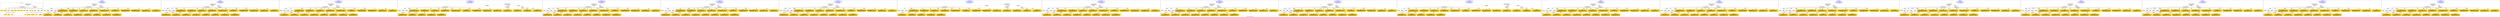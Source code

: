 digraph n0 {
fontcolor="blue"
remincross="true"
label="s23-s-national-portrait-gallery.json"
subgraph cluster_0 {
label="1-correct model"
n2[style="filled",color="white",fillcolor="lightgray",label="CulturalHeritageObject1"];
n3[shape="plaintext",style="filled",fillcolor="gold",label="Copyright"];
n4[shape="plaintext",style="filled",fillcolor="gold",label="DateOfWork"];
n5[style="filled",color="white",fillcolor="lightgray",label="Person1"];
n6[shape="plaintext",style="filled",fillcolor="gold",label="Description"];
n7[shape="plaintext",style="filled",fillcolor="gold",label="Dimension"];
n8[shape="plaintext",style="filled",fillcolor="gold",label="Medium"];
n9[shape="plaintext",style="filled",fillcolor="gold",label="CreditLine"];
n10[shape="plaintext",style="filled",fillcolor="gold",label="Owner"];
n11[style="filled",color="white",fillcolor="lightgray",label="Concept1"];
n12[shape="plaintext",style="filled",fillcolor="gold",label="Title"];
n13[shape="plaintext",style="filled",fillcolor="gold",label="Ref"];
n14[style="filled",color="white",fillcolor="lightgray",label="Person2"];
n15[style="filled",color="white",fillcolor="lightgray",label="Concept2"];
n16[shape="plaintext",style="filled",fillcolor="gold",label="birthDate"];
n17[shape="plaintext",style="filled",fillcolor="gold",label="deathDate"];
n18[shape="plaintext",style="filled",fillcolor="gold",label="Artist"];
n19[shape="plaintext",style="filled",fillcolor="gold",label="sitterBirthDate"];
n20[shape="plaintext",style="filled",fillcolor="gold",label="sitterDeathDate"];
n21[shape="plaintext",style="filled",fillcolor="gold",label="values"];
n22[style="filled",color="white",fillcolor="lightgray",label="EuropeanaAggregation1"];
n23[style="filled",color="white",fillcolor="lightgray",label="WebResource1"];
n24[shape="plaintext",style="filled",fillcolor="gold",label="Image"];
n25[shape="plaintext",style="filled",fillcolor="gold",label="values"];
n26[shape="plaintext",style="filled",fillcolor="gold",label="Classification"];
}
subgraph cluster_1 {
label="candidate 0\nlink coherence:1.0\nnode coherence:1.0\nconfidence:0.6732585370926194\nmapping score:0.668863956808651\ncost:23.99984\n-precision:0.92-recall:0.92"
n28[style="filled",color="white",fillcolor="lightgray",label="CulturalHeritageObject1"];
n29[style="filled",color="white",fillcolor="lightgray",label="Person1"];
n30[style="filled",color="white",fillcolor="lightgray",label="Person2"];
n31[style="filled",color="white",fillcolor="lightgray",label="Concept1"];
n32[style="filled",color="white",fillcolor="lightgray",label="Concept2"];
n33[style="filled",color="white",fillcolor="lightgray",label="EuropeanaAggregation1"];
n34[style="filled",color="white",fillcolor="lightgray",label="WebResource1"];
n35[shape="plaintext",style="filled",fillcolor="gold",label="values\n[Concept,prefLabel,0.926]\n[CulturalHeritageObject,description,0.058]\n[CulturalHeritageObject,title,0.009]\n[Person,biographicalInformation,0.006]"];
n36[shape="plaintext",style="filled",fillcolor="gold",label="Dimension\n[CulturalHeritageObject,extent,0.851]\n[CulturalHeritageObject,provenance,0.09]\n[CulturalHeritageObject,accessionNumber,0.032]\n[CulturalHeritageObject,description,0.027]"];
n37[shape="plaintext",style="filled",fillcolor="gold",label="Description\n[CulturalHeritageObject,description,0.624]\n[Person,biographicalInformation,0.168]\n[CulturalHeritageObject,provenance,0.114]\n[CulturalHeritageObject,title,0.093]"];
n38[shape="plaintext",style="filled",fillcolor="gold",label="values\n[Person,nameOfThePerson,0.574]\n[CulturalHeritageObject,title,0.23]\n[CulturalHeritageObject,provenance,0.1]\n[CulturalHeritageObject,description,0.096]"];
n39[shape="plaintext",style="filled",fillcolor="gold",label="sitterDeathDate\n[Person,dateOfDeath,0.468]\n[Person,dateOfBirth,0.452]\n[CulturalHeritageObject,created,0.043]\n[CulturalHeritageObject,extent,0.037]"];
n40[shape="plaintext",style="filled",fillcolor="gold",label="Medium\n[CulturalHeritageObject,medium,0.772]\n[Concept,prefLabel,0.124]\n[CulturalHeritageObject,provenance,0.068]\n[CulturalHeritageObject,description,0.036]"];
n41[shape="plaintext",style="filled",fillcolor="gold",label="Copyright\n[CulturalHeritageObject,rights,0.83]\n[CulturalHeritageObject,provenance,0.078]\n[Person,nameOfThePerson,0.063]\n[CulturalHeritageObject,description,0.029]"];
n42[shape="plaintext",style="filled",fillcolor="gold",label="Ref\n[CulturalHeritageObject,accessionNumber,0.997]\n[CulturalHeritageObject,description,0.002]\n[CulturalHeritageObject,provenance,0.001]\n[CulturalHeritageObject,title,0.001]"];
n43[shape="plaintext",style="filled",fillcolor="gold",label="DateOfWork\n[CulturalHeritageObject,created,0.547]\n[Person,dateOfBirth,0.252]\n[Person,dateOfDeath,0.158]\n[CulturalHeritageObject,provenance,0.043]"];
n44[shape="plaintext",style="filled",fillcolor="gold",label="Image\n[WebResource,classLink,0.872]\n[Document,classLink,0.115]\n[CulturalHeritageObject,description,0.011]\n[CulturalHeritageObject,medium,0.002]"];
n45[shape="plaintext",style="filled",fillcolor="gold",label="sitterBirthDate\n[Person,dateOfBirth,0.655]\n[Person,dateOfDeath,0.291]\n[CulturalHeritageObject,extent,0.032]\n[CulturalHeritageObject,created,0.023]"];
n46[shape="plaintext",style="filled",fillcolor="gold",label="Artist\n[Person,nameOfThePerson,0.734]\n[Document,classLink,0.105]\n[CulturalHeritageObject,title,0.082]\n[CulturalHeritageObject,description,0.079]"];
n47[shape="plaintext",style="filled",fillcolor="gold",label="deathDate\n[Person,dateOfDeath,0.466]\n[Person,dateOfBirth,0.437]\n[CulturalHeritageObject,created,0.067]\n[CulturalHeritageObject,provenance,0.03]"];
n48[shape="plaintext",style="filled",fillcolor="gold",label="CreditLine\n[CulturalHeritageObject,rightsHolder,0.468]\n[CulturalHeritageObject,provenance,0.416]\n[CulturalHeritageObject,description,0.09]\n[CulturalHeritageObject,title,0.026]"];
n49[shape="plaintext",style="filled",fillcolor="gold",label="Classification\n[Concept,prefLabel,0.656]\n[CulturalHeritageObject,description,0.129]\n[Person,biographicalInformation,0.111]\n[CulturalHeritageObject,created,0.105]"];
n50[shape="plaintext",style="filled",fillcolor="gold",label="Owner\n[CulturalHeritageObject,rightsHolder,0.707]\n[CulturalHeritageObject,provenance,0.229]\n[CulturalHeritageObject,description,0.052]\n[CulturalHeritageObject,title,0.012]"];
n51[shape="plaintext",style="filled",fillcolor="gold",label="birthDate\n[Person,dateOfBirth,0.663]\n[Person,dateOfDeath,0.259]\n[CulturalHeritageObject,created,0.052]\n[CulturalHeritageObject,provenance,0.026]"];
n52[shape="plaintext",style="filled",fillcolor="gold",label="Title\n[Person,nameOfThePerson,0.435]\n[CulturalHeritageObject,title,0.363]\n[CulturalHeritageObject,description,0.102]\n[CulturalHeritageObject,provenance,0.099]"];
}
subgraph cluster_2 {
label="candidate 1\nlink coherence:1.0\nnode coherence:1.0\nconfidence:0.6581626215879274\nmapping score:0.6638319849737535\ncost:23.99984\n-precision:0.79-recall:0.79"
n54[style="filled",color="white",fillcolor="lightgray",label="CulturalHeritageObject1"];
n55[style="filled",color="white",fillcolor="lightgray",label="Person1"];
n56[style="filled",color="white",fillcolor="lightgray",label="Person2"];
n57[style="filled",color="white",fillcolor="lightgray",label="Concept1"];
n58[style="filled",color="white",fillcolor="lightgray",label="Concept2"];
n59[style="filled",color="white",fillcolor="lightgray",label="EuropeanaAggregation1"];
n60[style="filled",color="white",fillcolor="lightgray",label="WebResource1"];
n61[shape="plaintext",style="filled",fillcolor="gold",label="values\n[Concept,prefLabel,0.926]\n[CulturalHeritageObject,description,0.058]\n[CulturalHeritageObject,title,0.009]\n[Person,biographicalInformation,0.006]"];
n62[shape="plaintext",style="filled",fillcolor="gold",label="Dimension\n[CulturalHeritageObject,extent,0.851]\n[CulturalHeritageObject,provenance,0.09]\n[CulturalHeritageObject,accessionNumber,0.032]\n[CulturalHeritageObject,description,0.027]"];
n63[shape="plaintext",style="filled",fillcolor="gold",label="Artist\n[Person,nameOfThePerson,0.734]\n[Document,classLink,0.105]\n[CulturalHeritageObject,title,0.082]\n[CulturalHeritageObject,description,0.079]"];
n64[shape="plaintext",style="filled",fillcolor="gold",label="Description\n[CulturalHeritageObject,description,0.624]\n[Person,biographicalInformation,0.168]\n[CulturalHeritageObject,provenance,0.114]\n[CulturalHeritageObject,title,0.093]"];
n65[shape="plaintext",style="filled",fillcolor="gold",label="sitterDeathDate\n[Person,dateOfDeath,0.468]\n[Person,dateOfBirth,0.452]\n[CulturalHeritageObject,created,0.043]\n[CulturalHeritageObject,extent,0.037]"];
n66[shape="plaintext",style="filled",fillcolor="gold",label="Medium\n[CulturalHeritageObject,medium,0.772]\n[Concept,prefLabel,0.124]\n[CulturalHeritageObject,provenance,0.068]\n[CulturalHeritageObject,description,0.036]"];
n67[shape="plaintext",style="filled",fillcolor="gold",label="Copyright\n[CulturalHeritageObject,rights,0.83]\n[CulturalHeritageObject,provenance,0.078]\n[Person,nameOfThePerson,0.063]\n[CulturalHeritageObject,description,0.029]"];
n68[shape="plaintext",style="filled",fillcolor="gold",label="Ref\n[CulturalHeritageObject,accessionNumber,0.997]\n[CulturalHeritageObject,description,0.002]\n[CulturalHeritageObject,provenance,0.001]\n[CulturalHeritageObject,title,0.001]"];
n69[shape="plaintext",style="filled",fillcolor="gold",label="DateOfWork\n[CulturalHeritageObject,created,0.547]\n[Person,dateOfBirth,0.252]\n[Person,dateOfDeath,0.158]\n[CulturalHeritageObject,provenance,0.043]"];
n70[shape="plaintext",style="filled",fillcolor="gold",label="Image\n[WebResource,classLink,0.872]\n[Document,classLink,0.115]\n[CulturalHeritageObject,description,0.011]\n[CulturalHeritageObject,medium,0.002]"];
n71[shape="plaintext",style="filled",fillcolor="gold",label="sitterBirthDate\n[Person,dateOfBirth,0.655]\n[Person,dateOfDeath,0.291]\n[CulturalHeritageObject,extent,0.032]\n[CulturalHeritageObject,created,0.023]"];
n72[shape="plaintext",style="filled",fillcolor="gold",label="Title\n[Person,nameOfThePerson,0.435]\n[CulturalHeritageObject,title,0.363]\n[CulturalHeritageObject,description,0.102]\n[CulturalHeritageObject,provenance,0.099]"];
n73[shape="plaintext",style="filled",fillcolor="gold",label="deathDate\n[Person,dateOfDeath,0.466]\n[Person,dateOfBirth,0.437]\n[CulturalHeritageObject,created,0.067]\n[CulturalHeritageObject,provenance,0.03]"];
n74[shape="plaintext",style="filled",fillcolor="gold",label="CreditLine\n[CulturalHeritageObject,rightsHolder,0.468]\n[CulturalHeritageObject,provenance,0.416]\n[CulturalHeritageObject,description,0.09]\n[CulturalHeritageObject,title,0.026]"];
n75[shape="plaintext",style="filled",fillcolor="gold",label="Classification\n[Concept,prefLabel,0.656]\n[CulturalHeritageObject,description,0.129]\n[Person,biographicalInformation,0.111]\n[CulturalHeritageObject,created,0.105]"];
n76[shape="plaintext",style="filled",fillcolor="gold",label="Owner\n[CulturalHeritageObject,rightsHolder,0.707]\n[CulturalHeritageObject,provenance,0.229]\n[CulturalHeritageObject,description,0.052]\n[CulturalHeritageObject,title,0.012]"];
n77[shape="plaintext",style="filled",fillcolor="gold",label="birthDate\n[Person,dateOfBirth,0.663]\n[Person,dateOfDeath,0.259]\n[CulturalHeritageObject,created,0.052]\n[CulturalHeritageObject,provenance,0.026]"];
n78[shape="plaintext",style="filled",fillcolor="gold",label="values\n[Person,nameOfThePerson,0.574]\n[CulturalHeritageObject,title,0.23]\n[CulturalHeritageObject,provenance,0.1]\n[CulturalHeritageObject,description,0.096]"];
}
subgraph cluster_3 {
label="candidate 10\nlink coherence:0.9583333333333334\nnode coherence:1.0\nconfidence:0.6732585370926194\nmapping score:0.668863956808651\ncost:123.009882\n-precision:0.92-recall:0.92"
n80[style="filled",color="white",fillcolor="lightgray",label="CulturalHeritageObject1"];
n81[style="filled",color="white",fillcolor="lightgray",label="Person1"];
n82[style="filled",color="white",fillcolor="lightgray",label="Person2"];
n83[style="filled",color="white",fillcolor="lightgray",label="Concept1"];
n84[style="filled",color="white",fillcolor="lightgray",label="Concept2"];
n85[style="filled",color="white",fillcolor="lightgray",label="EuropeanaAggregation1"];
n86[style="filled",color="white",fillcolor="lightgray",label="WebResource1"];
n87[shape="plaintext",style="filled",fillcolor="gold",label="values\n[Concept,prefLabel,0.926]\n[CulturalHeritageObject,description,0.058]\n[CulturalHeritageObject,title,0.009]\n[Person,biographicalInformation,0.006]"];
n88[shape="plaintext",style="filled",fillcolor="gold",label="Dimension\n[CulturalHeritageObject,extent,0.851]\n[CulturalHeritageObject,provenance,0.09]\n[CulturalHeritageObject,accessionNumber,0.032]\n[CulturalHeritageObject,description,0.027]"];
n89[shape="plaintext",style="filled",fillcolor="gold",label="Description\n[CulturalHeritageObject,description,0.624]\n[Person,biographicalInformation,0.168]\n[CulturalHeritageObject,provenance,0.114]\n[CulturalHeritageObject,title,0.093]"];
n90[shape="plaintext",style="filled",fillcolor="gold",label="values\n[Person,nameOfThePerson,0.574]\n[CulturalHeritageObject,title,0.23]\n[CulturalHeritageObject,provenance,0.1]\n[CulturalHeritageObject,description,0.096]"];
n91[shape="plaintext",style="filled",fillcolor="gold",label="sitterDeathDate\n[Person,dateOfDeath,0.468]\n[Person,dateOfBirth,0.452]\n[CulturalHeritageObject,created,0.043]\n[CulturalHeritageObject,extent,0.037]"];
n92[shape="plaintext",style="filled",fillcolor="gold",label="Medium\n[CulturalHeritageObject,medium,0.772]\n[Concept,prefLabel,0.124]\n[CulturalHeritageObject,provenance,0.068]\n[CulturalHeritageObject,description,0.036]"];
n93[shape="plaintext",style="filled",fillcolor="gold",label="Copyright\n[CulturalHeritageObject,rights,0.83]\n[CulturalHeritageObject,provenance,0.078]\n[Person,nameOfThePerson,0.063]\n[CulturalHeritageObject,description,0.029]"];
n94[shape="plaintext",style="filled",fillcolor="gold",label="Ref\n[CulturalHeritageObject,accessionNumber,0.997]\n[CulturalHeritageObject,description,0.002]\n[CulturalHeritageObject,provenance,0.001]\n[CulturalHeritageObject,title,0.001]"];
n95[shape="plaintext",style="filled",fillcolor="gold",label="DateOfWork\n[CulturalHeritageObject,created,0.547]\n[Person,dateOfBirth,0.252]\n[Person,dateOfDeath,0.158]\n[CulturalHeritageObject,provenance,0.043]"];
n96[shape="plaintext",style="filled",fillcolor="gold",label="Image\n[WebResource,classLink,0.872]\n[Document,classLink,0.115]\n[CulturalHeritageObject,description,0.011]\n[CulturalHeritageObject,medium,0.002]"];
n97[shape="plaintext",style="filled",fillcolor="gold",label="sitterBirthDate\n[Person,dateOfBirth,0.655]\n[Person,dateOfDeath,0.291]\n[CulturalHeritageObject,extent,0.032]\n[CulturalHeritageObject,created,0.023]"];
n98[shape="plaintext",style="filled",fillcolor="gold",label="Artist\n[Person,nameOfThePerson,0.734]\n[Document,classLink,0.105]\n[CulturalHeritageObject,title,0.082]\n[CulturalHeritageObject,description,0.079]"];
n99[shape="plaintext",style="filled",fillcolor="gold",label="deathDate\n[Person,dateOfDeath,0.466]\n[Person,dateOfBirth,0.437]\n[CulturalHeritageObject,created,0.067]\n[CulturalHeritageObject,provenance,0.03]"];
n100[shape="plaintext",style="filled",fillcolor="gold",label="CreditLine\n[CulturalHeritageObject,rightsHolder,0.468]\n[CulturalHeritageObject,provenance,0.416]\n[CulturalHeritageObject,description,0.09]\n[CulturalHeritageObject,title,0.026]"];
n101[shape="plaintext",style="filled",fillcolor="gold",label="Classification\n[Concept,prefLabel,0.656]\n[CulturalHeritageObject,description,0.129]\n[Person,biographicalInformation,0.111]\n[CulturalHeritageObject,created,0.105]"];
n102[shape="plaintext",style="filled",fillcolor="gold",label="Owner\n[CulturalHeritageObject,rightsHolder,0.707]\n[CulturalHeritageObject,provenance,0.229]\n[CulturalHeritageObject,description,0.052]\n[CulturalHeritageObject,title,0.012]"];
n103[shape="plaintext",style="filled",fillcolor="gold",label="birthDate\n[Person,dateOfBirth,0.663]\n[Person,dateOfDeath,0.259]\n[CulturalHeritageObject,created,0.052]\n[CulturalHeritageObject,provenance,0.026]"];
n104[shape="plaintext",style="filled",fillcolor="gold",label="Title\n[Person,nameOfThePerson,0.435]\n[CulturalHeritageObject,title,0.363]\n[CulturalHeritageObject,description,0.102]\n[CulturalHeritageObject,provenance,0.099]"];
}
subgraph cluster_4 {
label="candidate 11\nlink coherence:0.9583333333333334\nnode coherence:1.0\nconfidence:0.6732585370926194\nmapping score:0.668863956808651\ncost:123.009902\n-precision:0.88-recall:0.88"
n106[style="filled",color="white",fillcolor="lightgray",label="CulturalHeritageObject1"];
n107[style="filled",color="white",fillcolor="lightgray",label="Person2"];
n108[style="filled",color="white",fillcolor="lightgray",label="Concept1"];
n109[style="filled",color="white",fillcolor="lightgray",label="Concept2"];
n110[style="filled",color="white",fillcolor="lightgray",label="EuropeanaAggregation1"];
n111[style="filled",color="white",fillcolor="lightgray",label="WebResource1"];
n112[style="filled",color="white",fillcolor="lightgray",label="Person1"];
n113[shape="plaintext",style="filled",fillcolor="gold",label="values\n[Concept,prefLabel,0.926]\n[CulturalHeritageObject,description,0.058]\n[CulturalHeritageObject,title,0.009]\n[Person,biographicalInformation,0.006]"];
n114[shape="plaintext",style="filled",fillcolor="gold",label="Dimension\n[CulturalHeritageObject,extent,0.851]\n[CulturalHeritageObject,provenance,0.09]\n[CulturalHeritageObject,accessionNumber,0.032]\n[CulturalHeritageObject,description,0.027]"];
n115[shape="plaintext",style="filled",fillcolor="gold",label="Description\n[CulturalHeritageObject,description,0.624]\n[Person,biographicalInformation,0.168]\n[CulturalHeritageObject,provenance,0.114]\n[CulturalHeritageObject,title,0.093]"];
n116[shape="plaintext",style="filled",fillcolor="gold",label="values\n[Person,nameOfThePerson,0.574]\n[CulturalHeritageObject,title,0.23]\n[CulturalHeritageObject,provenance,0.1]\n[CulturalHeritageObject,description,0.096]"];
n117[shape="plaintext",style="filled",fillcolor="gold",label="sitterDeathDate\n[Person,dateOfDeath,0.468]\n[Person,dateOfBirth,0.452]\n[CulturalHeritageObject,created,0.043]\n[CulturalHeritageObject,extent,0.037]"];
n118[shape="plaintext",style="filled",fillcolor="gold",label="Medium\n[CulturalHeritageObject,medium,0.772]\n[Concept,prefLabel,0.124]\n[CulturalHeritageObject,provenance,0.068]\n[CulturalHeritageObject,description,0.036]"];
n119[shape="plaintext",style="filled",fillcolor="gold",label="Copyright\n[CulturalHeritageObject,rights,0.83]\n[CulturalHeritageObject,provenance,0.078]\n[Person,nameOfThePerson,0.063]\n[CulturalHeritageObject,description,0.029]"];
n120[shape="plaintext",style="filled",fillcolor="gold",label="Ref\n[CulturalHeritageObject,accessionNumber,0.997]\n[CulturalHeritageObject,description,0.002]\n[CulturalHeritageObject,provenance,0.001]\n[CulturalHeritageObject,title,0.001]"];
n121[shape="plaintext",style="filled",fillcolor="gold",label="DateOfWork\n[CulturalHeritageObject,created,0.547]\n[Person,dateOfBirth,0.252]\n[Person,dateOfDeath,0.158]\n[CulturalHeritageObject,provenance,0.043]"];
n122[shape="plaintext",style="filled",fillcolor="gold",label="Image\n[WebResource,classLink,0.872]\n[Document,classLink,0.115]\n[CulturalHeritageObject,description,0.011]\n[CulturalHeritageObject,medium,0.002]"];
n123[shape="plaintext",style="filled",fillcolor="gold",label="sitterBirthDate\n[Person,dateOfBirth,0.655]\n[Person,dateOfDeath,0.291]\n[CulturalHeritageObject,extent,0.032]\n[CulturalHeritageObject,created,0.023]"];
n124[shape="plaintext",style="filled",fillcolor="gold",label="Artist\n[Person,nameOfThePerson,0.734]\n[Document,classLink,0.105]\n[CulturalHeritageObject,title,0.082]\n[CulturalHeritageObject,description,0.079]"];
n125[shape="plaintext",style="filled",fillcolor="gold",label="deathDate\n[Person,dateOfDeath,0.466]\n[Person,dateOfBirth,0.437]\n[CulturalHeritageObject,created,0.067]\n[CulturalHeritageObject,provenance,0.03]"];
n126[shape="plaintext",style="filled",fillcolor="gold",label="CreditLine\n[CulturalHeritageObject,rightsHolder,0.468]\n[CulturalHeritageObject,provenance,0.416]\n[CulturalHeritageObject,description,0.09]\n[CulturalHeritageObject,title,0.026]"];
n127[shape="plaintext",style="filled",fillcolor="gold",label="Classification\n[Concept,prefLabel,0.656]\n[CulturalHeritageObject,description,0.129]\n[Person,biographicalInformation,0.111]\n[CulturalHeritageObject,created,0.105]"];
n128[shape="plaintext",style="filled",fillcolor="gold",label="Owner\n[CulturalHeritageObject,rightsHolder,0.707]\n[CulturalHeritageObject,provenance,0.229]\n[CulturalHeritageObject,description,0.052]\n[CulturalHeritageObject,title,0.012]"];
n129[shape="plaintext",style="filled",fillcolor="gold",label="birthDate\n[Person,dateOfBirth,0.663]\n[Person,dateOfDeath,0.259]\n[CulturalHeritageObject,created,0.052]\n[CulturalHeritageObject,provenance,0.026]"];
n130[shape="plaintext",style="filled",fillcolor="gold",label="Title\n[Person,nameOfThePerson,0.435]\n[CulturalHeritageObject,title,0.363]\n[CulturalHeritageObject,description,0.102]\n[CulturalHeritageObject,provenance,0.099]"];
}
subgraph cluster_5 {
label="candidate 12\nlink coherence:0.9583333333333334\nnode coherence:1.0\nconfidence:0.6581626215879274\nmapping score:0.6638319849737535\ncost:23.99984\n-precision:0.83-recall:0.83"
n132[style="filled",color="white",fillcolor="lightgray",label="CulturalHeritageObject1"];
n133[style="filled",color="white",fillcolor="lightgray",label="Person1"];
n134[style="filled",color="white",fillcolor="lightgray",label="Person2"];
n135[style="filled",color="white",fillcolor="lightgray",label="Concept1"];
n136[style="filled",color="white",fillcolor="lightgray",label="Concept2"];
n137[style="filled",color="white",fillcolor="lightgray",label="EuropeanaAggregation1"];
n138[style="filled",color="white",fillcolor="lightgray",label="WebResource1"];
n139[shape="plaintext",style="filled",fillcolor="gold",label="values\n[Concept,prefLabel,0.926]\n[CulturalHeritageObject,description,0.058]\n[CulturalHeritageObject,title,0.009]\n[Person,biographicalInformation,0.006]"];
n140[shape="plaintext",style="filled",fillcolor="gold",label="Dimension\n[CulturalHeritageObject,extent,0.851]\n[CulturalHeritageObject,provenance,0.09]\n[CulturalHeritageObject,accessionNumber,0.032]\n[CulturalHeritageObject,description,0.027]"];
n141[shape="plaintext",style="filled",fillcolor="gold",label="Artist\n[Person,nameOfThePerson,0.734]\n[Document,classLink,0.105]\n[CulturalHeritageObject,title,0.082]\n[CulturalHeritageObject,description,0.079]"];
n142[shape="plaintext",style="filled",fillcolor="gold",label="Description\n[CulturalHeritageObject,description,0.624]\n[Person,biographicalInformation,0.168]\n[CulturalHeritageObject,provenance,0.114]\n[CulturalHeritageObject,title,0.093]"];
n143[shape="plaintext",style="filled",fillcolor="gold",label="sitterDeathDate\n[Person,dateOfDeath,0.468]\n[Person,dateOfBirth,0.452]\n[CulturalHeritageObject,created,0.043]\n[CulturalHeritageObject,extent,0.037]"];
n144[shape="plaintext",style="filled",fillcolor="gold",label="Medium\n[CulturalHeritageObject,medium,0.772]\n[Concept,prefLabel,0.124]\n[CulturalHeritageObject,provenance,0.068]\n[CulturalHeritageObject,description,0.036]"];
n145[shape="plaintext",style="filled",fillcolor="gold",label="Copyright\n[CulturalHeritageObject,rights,0.83]\n[CulturalHeritageObject,provenance,0.078]\n[Person,nameOfThePerson,0.063]\n[CulturalHeritageObject,description,0.029]"];
n146[shape="plaintext",style="filled",fillcolor="gold",label="Ref\n[CulturalHeritageObject,accessionNumber,0.997]\n[CulturalHeritageObject,description,0.002]\n[CulturalHeritageObject,provenance,0.001]\n[CulturalHeritageObject,title,0.001]"];
n147[shape="plaintext",style="filled",fillcolor="gold",label="DateOfWork\n[CulturalHeritageObject,created,0.547]\n[Person,dateOfBirth,0.252]\n[Person,dateOfDeath,0.158]\n[CulturalHeritageObject,provenance,0.043]"];
n148[shape="plaintext",style="filled",fillcolor="gold",label="Image\n[WebResource,classLink,0.872]\n[Document,classLink,0.115]\n[CulturalHeritageObject,description,0.011]\n[CulturalHeritageObject,medium,0.002]"];
n149[shape="plaintext",style="filled",fillcolor="gold",label="sitterBirthDate\n[Person,dateOfBirth,0.655]\n[Person,dateOfDeath,0.291]\n[CulturalHeritageObject,extent,0.032]\n[CulturalHeritageObject,created,0.023]"];
n150[shape="plaintext",style="filled",fillcolor="gold",label="Title\n[Person,nameOfThePerson,0.435]\n[CulturalHeritageObject,title,0.363]\n[CulturalHeritageObject,description,0.102]\n[CulturalHeritageObject,provenance,0.099]"];
n151[shape="plaintext",style="filled",fillcolor="gold",label="deathDate\n[Person,dateOfDeath,0.466]\n[Person,dateOfBirth,0.437]\n[CulturalHeritageObject,created,0.067]\n[CulturalHeritageObject,provenance,0.03]"];
n152[shape="plaintext",style="filled",fillcolor="gold",label="CreditLine\n[CulturalHeritageObject,rightsHolder,0.468]\n[CulturalHeritageObject,provenance,0.416]\n[CulturalHeritageObject,description,0.09]\n[CulturalHeritageObject,title,0.026]"];
n153[shape="plaintext",style="filled",fillcolor="gold",label="Classification\n[Concept,prefLabel,0.656]\n[CulturalHeritageObject,description,0.129]\n[Person,biographicalInformation,0.111]\n[CulturalHeritageObject,created,0.105]"];
n154[shape="plaintext",style="filled",fillcolor="gold",label="Owner\n[CulturalHeritageObject,rightsHolder,0.707]\n[CulturalHeritageObject,provenance,0.229]\n[CulturalHeritageObject,description,0.052]\n[CulturalHeritageObject,title,0.012]"];
n155[shape="plaintext",style="filled",fillcolor="gold",label="birthDate\n[Person,dateOfBirth,0.663]\n[Person,dateOfDeath,0.259]\n[CulturalHeritageObject,created,0.052]\n[CulturalHeritageObject,provenance,0.026]"];
n156[shape="plaintext",style="filled",fillcolor="gold",label="values\n[Person,nameOfThePerson,0.574]\n[CulturalHeritageObject,title,0.23]\n[CulturalHeritageObject,provenance,0.1]\n[CulturalHeritageObject,description,0.096]"];
}
subgraph cluster_6 {
label="candidate 13\nlink coherence:0.9583333333333334\nnode coherence:1.0\nconfidence:0.6581626215879274\nmapping score:0.6638319849737535\ncost:23.99985\n-precision:0.83-recall:0.83"
n158[style="filled",color="white",fillcolor="lightgray",label="CulturalHeritageObject1"];
n159[style="filled",color="white",fillcolor="lightgray",label="Person1"];
n160[style="filled",color="white",fillcolor="lightgray",label="Person2"];
n161[style="filled",color="white",fillcolor="lightgray",label="Concept1"];
n162[style="filled",color="white",fillcolor="lightgray",label="Concept2"];
n163[style="filled",color="white",fillcolor="lightgray",label="EuropeanaAggregation1"];
n164[style="filled",color="white",fillcolor="lightgray",label="WebResource1"];
n165[shape="plaintext",style="filled",fillcolor="gold",label="values\n[Concept,prefLabel,0.926]\n[CulturalHeritageObject,description,0.058]\n[CulturalHeritageObject,title,0.009]\n[Person,biographicalInformation,0.006]"];
n166[shape="plaintext",style="filled",fillcolor="gold",label="Dimension\n[CulturalHeritageObject,extent,0.851]\n[CulturalHeritageObject,provenance,0.09]\n[CulturalHeritageObject,accessionNumber,0.032]\n[CulturalHeritageObject,description,0.027]"];
n167[shape="plaintext",style="filled",fillcolor="gold",label="Artist\n[Person,nameOfThePerson,0.734]\n[Document,classLink,0.105]\n[CulturalHeritageObject,title,0.082]\n[CulturalHeritageObject,description,0.079]"];
n168[shape="plaintext",style="filled",fillcolor="gold",label="Description\n[CulturalHeritageObject,description,0.624]\n[Person,biographicalInformation,0.168]\n[CulturalHeritageObject,provenance,0.114]\n[CulturalHeritageObject,title,0.093]"];
n169[shape="plaintext",style="filled",fillcolor="gold",label="sitterDeathDate\n[Person,dateOfDeath,0.468]\n[Person,dateOfBirth,0.452]\n[CulturalHeritageObject,created,0.043]\n[CulturalHeritageObject,extent,0.037]"];
n170[shape="plaintext",style="filled",fillcolor="gold",label="Medium\n[CulturalHeritageObject,medium,0.772]\n[Concept,prefLabel,0.124]\n[CulturalHeritageObject,provenance,0.068]\n[CulturalHeritageObject,description,0.036]"];
n171[shape="plaintext",style="filled",fillcolor="gold",label="Copyright\n[CulturalHeritageObject,rights,0.83]\n[CulturalHeritageObject,provenance,0.078]\n[Person,nameOfThePerson,0.063]\n[CulturalHeritageObject,description,0.029]"];
n172[shape="plaintext",style="filled",fillcolor="gold",label="Ref\n[CulturalHeritageObject,accessionNumber,0.997]\n[CulturalHeritageObject,description,0.002]\n[CulturalHeritageObject,provenance,0.001]\n[CulturalHeritageObject,title,0.001]"];
n173[shape="plaintext",style="filled",fillcolor="gold",label="DateOfWork\n[CulturalHeritageObject,created,0.547]\n[Person,dateOfBirth,0.252]\n[Person,dateOfDeath,0.158]\n[CulturalHeritageObject,provenance,0.043]"];
n174[shape="plaintext",style="filled",fillcolor="gold",label="Image\n[WebResource,classLink,0.872]\n[Document,classLink,0.115]\n[CulturalHeritageObject,description,0.011]\n[CulturalHeritageObject,medium,0.002]"];
n175[shape="plaintext",style="filled",fillcolor="gold",label="sitterBirthDate\n[Person,dateOfBirth,0.655]\n[Person,dateOfDeath,0.291]\n[CulturalHeritageObject,extent,0.032]\n[CulturalHeritageObject,created,0.023]"];
n176[shape="plaintext",style="filled",fillcolor="gold",label="Title\n[Person,nameOfThePerson,0.435]\n[CulturalHeritageObject,title,0.363]\n[CulturalHeritageObject,description,0.102]\n[CulturalHeritageObject,provenance,0.099]"];
n177[shape="plaintext",style="filled",fillcolor="gold",label="deathDate\n[Person,dateOfDeath,0.466]\n[Person,dateOfBirth,0.437]\n[CulturalHeritageObject,created,0.067]\n[CulturalHeritageObject,provenance,0.03]"];
n178[shape="plaintext",style="filled",fillcolor="gold",label="CreditLine\n[CulturalHeritageObject,rightsHolder,0.468]\n[CulturalHeritageObject,provenance,0.416]\n[CulturalHeritageObject,description,0.09]\n[CulturalHeritageObject,title,0.026]"];
n179[shape="plaintext",style="filled",fillcolor="gold",label="Classification\n[Concept,prefLabel,0.656]\n[CulturalHeritageObject,description,0.129]\n[Person,biographicalInformation,0.111]\n[CulturalHeritageObject,created,0.105]"];
n180[shape="plaintext",style="filled",fillcolor="gold",label="Owner\n[CulturalHeritageObject,rightsHolder,0.707]\n[CulturalHeritageObject,provenance,0.229]\n[CulturalHeritageObject,description,0.052]\n[CulturalHeritageObject,title,0.012]"];
n181[shape="plaintext",style="filled",fillcolor="gold",label="birthDate\n[Person,dateOfBirth,0.663]\n[Person,dateOfDeath,0.259]\n[CulturalHeritageObject,created,0.052]\n[CulturalHeritageObject,provenance,0.026]"];
n182[shape="plaintext",style="filled",fillcolor="gold",label="values\n[Person,nameOfThePerson,0.574]\n[CulturalHeritageObject,title,0.23]\n[CulturalHeritageObject,provenance,0.1]\n[CulturalHeritageObject,description,0.096]"];
}
subgraph cluster_7 {
label="candidate 14\nlink coherence:0.9583333333333334\nnode coherence:1.0\nconfidence:0.6581626215879274\nmapping score:0.6638319849737535\ncost:123.009882\n-precision:0.79-recall:0.79"
n184[style="filled",color="white",fillcolor="lightgray",label="CulturalHeritageObject1"];
n185[style="filled",color="white",fillcolor="lightgray",label="Person1"];
n186[style="filled",color="white",fillcolor="lightgray",label="Person2"];
n187[style="filled",color="white",fillcolor="lightgray",label="Concept1"];
n188[style="filled",color="white",fillcolor="lightgray",label="Concept2"];
n189[style="filled",color="white",fillcolor="lightgray",label="EuropeanaAggregation1"];
n190[style="filled",color="white",fillcolor="lightgray",label="WebResource1"];
n191[shape="plaintext",style="filled",fillcolor="gold",label="values\n[Concept,prefLabel,0.926]\n[CulturalHeritageObject,description,0.058]\n[CulturalHeritageObject,title,0.009]\n[Person,biographicalInformation,0.006]"];
n192[shape="plaintext",style="filled",fillcolor="gold",label="Dimension\n[CulturalHeritageObject,extent,0.851]\n[CulturalHeritageObject,provenance,0.09]\n[CulturalHeritageObject,accessionNumber,0.032]\n[CulturalHeritageObject,description,0.027]"];
n193[shape="plaintext",style="filled",fillcolor="gold",label="Artist\n[Person,nameOfThePerson,0.734]\n[Document,classLink,0.105]\n[CulturalHeritageObject,title,0.082]\n[CulturalHeritageObject,description,0.079]"];
n194[shape="plaintext",style="filled",fillcolor="gold",label="Description\n[CulturalHeritageObject,description,0.624]\n[Person,biographicalInformation,0.168]\n[CulturalHeritageObject,provenance,0.114]\n[CulturalHeritageObject,title,0.093]"];
n195[shape="plaintext",style="filled",fillcolor="gold",label="sitterDeathDate\n[Person,dateOfDeath,0.468]\n[Person,dateOfBirth,0.452]\n[CulturalHeritageObject,created,0.043]\n[CulturalHeritageObject,extent,0.037]"];
n196[shape="plaintext",style="filled",fillcolor="gold",label="Medium\n[CulturalHeritageObject,medium,0.772]\n[Concept,prefLabel,0.124]\n[CulturalHeritageObject,provenance,0.068]\n[CulturalHeritageObject,description,0.036]"];
n197[shape="plaintext",style="filled",fillcolor="gold",label="Copyright\n[CulturalHeritageObject,rights,0.83]\n[CulturalHeritageObject,provenance,0.078]\n[Person,nameOfThePerson,0.063]\n[CulturalHeritageObject,description,0.029]"];
n198[shape="plaintext",style="filled",fillcolor="gold",label="Ref\n[CulturalHeritageObject,accessionNumber,0.997]\n[CulturalHeritageObject,description,0.002]\n[CulturalHeritageObject,provenance,0.001]\n[CulturalHeritageObject,title,0.001]"];
n199[shape="plaintext",style="filled",fillcolor="gold",label="DateOfWork\n[CulturalHeritageObject,created,0.547]\n[Person,dateOfBirth,0.252]\n[Person,dateOfDeath,0.158]\n[CulturalHeritageObject,provenance,0.043]"];
n200[shape="plaintext",style="filled",fillcolor="gold",label="Image\n[WebResource,classLink,0.872]\n[Document,classLink,0.115]\n[CulturalHeritageObject,description,0.011]\n[CulturalHeritageObject,medium,0.002]"];
n201[shape="plaintext",style="filled",fillcolor="gold",label="sitterBirthDate\n[Person,dateOfBirth,0.655]\n[Person,dateOfDeath,0.291]\n[CulturalHeritageObject,extent,0.032]\n[CulturalHeritageObject,created,0.023]"];
n202[shape="plaintext",style="filled",fillcolor="gold",label="Title\n[Person,nameOfThePerson,0.435]\n[CulturalHeritageObject,title,0.363]\n[CulturalHeritageObject,description,0.102]\n[CulturalHeritageObject,provenance,0.099]"];
n203[shape="plaintext",style="filled",fillcolor="gold",label="deathDate\n[Person,dateOfDeath,0.466]\n[Person,dateOfBirth,0.437]\n[CulturalHeritageObject,created,0.067]\n[CulturalHeritageObject,provenance,0.03]"];
n204[shape="plaintext",style="filled",fillcolor="gold",label="CreditLine\n[CulturalHeritageObject,rightsHolder,0.468]\n[CulturalHeritageObject,provenance,0.416]\n[CulturalHeritageObject,description,0.09]\n[CulturalHeritageObject,title,0.026]"];
n205[shape="plaintext",style="filled",fillcolor="gold",label="Classification\n[Concept,prefLabel,0.656]\n[CulturalHeritageObject,description,0.129]\n[Person,biographicalInformation,0.111]\n[CulturalHeritageObject,created,0.105]"];
n206[shape="plaintext",style="filled",fillcolor="gold",label="Owner\n[CulturalHeritageObject,rightsHolder,0.707]\n[CulturalHeritageObject,provenance,0.229]\n[CulturalHeritageObject,description,0.052]\n[CulturalHeritageObject,title,0.012]"];
n207[shape="plaintext",style="filled",fillcolor="gold",label="birthDate\n[Person,dateOfBirth,0.663]\n[Person,dateOfDeath,0.259]\n[CulturalHeritageObject,created,0.052]\n[CulturalHeritageObject,provenance,0.026]"];
n208[shape="plaintext",style="filled",fillcolor="gold",label="values\n[Person,nameOfThePerson,0.574]\n[CulturalHeritageObject,title,0.23]\n[CulturalHeritageObject,provenance,0.1]\n[CulturalHeritageObject,description,0.096]"];
}
subgraph cluster_8 {
label="candidate 15\nlink coherence:0.9583333333333334\nnode coherence:1.0\nconfidence:0.6581626215879274\nmapping score:0.6638319849737535\ncost:123.009902\n-precision:0.75-recall:0.75"
n210[style="filled",color="white",fillcolor="lightgray",label="CulturalHeritageObject1"];
n211[style="filled",color="white",fillcolor="lightgray",label="Person2"];
n212[style="filled",color="white",fillcolor="lightgray",label="Concept1"];
n213[style="filled",color="white",fillcolor="lightgray",label="Concept2"];
n214[style="filled",color="white",fillcolor="lightgray",label="EuropeanaAggregation1"];
n215[style="filled",color="white",fillcolor="lightgray",label="WebResource1"];
n216[style="filled",color="white",fillcolor="lightgray",label="Person1"];
n217[shape="plaintext",style="filled",fillcolor="gold",label="values\n[Concept,prefLabel,0.926]\n[CulturalHeritageObject,description,0.058]\n[CulturalHeritageObject,title,0.009]\n[Person,biographicalInformation,0.006]"];
n218[shape="plaintext",style="filled",fillcolor="gold",label="Dimension\n[CulturalHeritageObject,extent,0.851]\n[CulturalHeritageObject,provenance,0.09]\n[CulturalHeritageObject,accessionNumber,0.032]\n[CulturalHeritageObject,description,0.027]"];
n219[shape="plaintext",style="filled",fillcolor="gold",label="Artist\n[Person,nameOfThePerson,0.734]\n[Document,classLink,0.105]\n[CulturalHeritageObject,title,0.082]\n[CulturalHeritageObject,description,0.079]"];
n220[shape="plaintext",style="filled",fillcolor="gold",label="Description\n[CulturalHeritageObject,description,0.624]\n[Person,biographicalInformation,0.168]\n[CulturalHeritageObject,provenance,0.114]\n[CulturalHeritageObject,title,0.093]"];
n221[shape="plaintext",style="filled",fillcolor="gold",label="sitterDeathDate\n[Person,dateOfDeath,0.468]\n[Person,dateOfBirth,0.452]\n[CulturalHeritageObject,created,0.043]\n[CulturalHeritageObject,extent,0.037]"];
n222[shape="plaintext",style="filled",fillcolor="gold",label="Medium\n[CulturalHeritageObject,medium,0.772]\n[Concept,prefLabel,0.124]\n[CulturalHeritageObject,provenance,0.068]\n[CulturalHeritageObject,description,0.036]"];
n223[shape="plaintext",style="filled",fillcolor="gold",label="Copyright\n[CulturalHeritageObject,rights,0.83]\n[CulturalHeritageObject,provenance,0.078]\n[Person,nameOfThePerson,0.063]\n[CulturalHeritageObject,description,0.029]"];
n224[shape="plaintext",style="filled",fillcolor="gold",label="Ref\n[CulturalHeritageObject,accessionNumber,0.997]\n[CulturalHeritageObject,description,0.002]\n[CulturalHeritageObject,provenance,0.001]\n[CulturalHeritageObject,title,0.001]"];
n225[shape="plaintext",style="filled",fillcolor="gold",label="DateOfWork\n[CulturalHeritageObject,created,0.547]\n[Person,dateOfBirth,0.252]\n[Person,dateOfDeath,0.158]\n[CulturalHeritageObject,provenance,0.043]"];
n226[shape="plaintext",style="filled",fillcolor="gold",label="Image\n[WebResource,classLink,0.872]\n[Document,classLink,0.115]\n[CulturalHeritageObject,description,0.011]\n[CulturalHeritageObject,medium,0.002]"];
n227[shape="plaintext",style="filled",fillcolor="gold",label="sitterBirthDate\n[Person,dateOfBirth,0.655]\n[Person,dateOfDeath,0.291]\n[CulturalHeritageObject,extent,0.032]\n[CulturalHeritageObject,created,0.023]"];
n228[shape="plaintext",style="filled",fillcolor="gold",label="Title\n[Person,nameOfThePerson,0.435]\n[CulturalHeritageObject,title,0.363]\n[CulturalHeritageObject,description,0.102]\n[CulturalHeritageObject,provenance,0.099]"];
n229[shape="plaintext",style="filled",fillcolor="gold",label="deathDate\n[Person,dateOfDeath,0.466]\n[Person,dateOfBirth,0.437]\n[CulturalHeritageObject,created,0.067]\n[CulturalHeritageObject,provenance,0.03]"];
n230[shape="plaintext",style="filled",fillcolor="gold",label="CreditLine\n[CulturalHeritageObject,rightsHolder,0.468]\n[CulturalHeritageObject,provenance,0.416]\n[CulturalHeritageObject,description,0.09]\n[CulturalHeritageObject,title,0.026]"];
n231[shape="plaintext",style="filled",fillcolor="gold",label="Classification\n[Concept,prefLabel,0.656]\n[CulturalHeritageObject,description,0.129]\n[Person,biographicalInformation,0.111]\n[CulturalHeritageObject,created,0.105]"];
n232[shape="plaintext",style="filled",fillcolor="gold",label="Owner\n[CulturalHeritageObject,rightsHolder,0.707]\n[CulturalHeritageObject,provenance,0.229]\n[CulturalHeritageObject,description,0.052]\n[CulturalHeritageObject,title,0.012]"];
n233[shape="plaintext",style="filled",fillcolor="gold",label="birthDate\n[Person,dateOfBirth,0.663]\n[Person,dateOfDeath,0.259]\n[CulturalHeritageObject,created,0.052]\n[CulturalHeritageObject,provenance,0.026]"];
n234[shape="plaintext",style="filled",fillcolor="gold",label="values\n[Person,nameOfThePerson,0.574]\n[CulturalHeritageObject,title,0.23]\n[CulturalHeritageObject,provenance,0.1]\n[CulturalHeritageObject,description,0.096]"];
}
subgraph cluster_9 {
label="candidate 16\nlink coherence:0.9583333333333334\nnode coherence:1.0\nconfidence:0.6521678288144659\nmapping score:0.661833720715933\ncost:23.99984\n-precision:0.88-recall:0.88"
n236[style="filled",color="white",fillcolor="lightgray",label="CulturalHeritageObject1"];
n237[style="filled",color="white",fillcolor="lightgray",label="Person1"];
n238[style="filled",color="white",fillcolor="lightgray",label="Person2"];
n239[style="filled",color="white",fillcolor="lightgray",label="Concept1"];
n240[style="filled",color="white",fillcolor="lightgray",label="Concept2"];
n241[style="filled",color="white",fillcolor="lightgray",label="EuropeanaAggregation1"];
n242[style="filled",color="white",fillcolor="lightgray",label="WebResource1"];
n243[shape="plaintext",style="filled",fillcolor="gold",label="values\n[Concept,prefLabel,0.926]\n[CulturalHeritageObject,description,0.058]\n[CulturalHeritageObject,title,0.009]\n[Person,biographicalInformation,0.006]"];
n244[shape="plaintext",style="filled",fillcolor="gold",label="Dimension\n[CulturalHeritageObject,extent,0.851]\n[CulturalHeritageObject,provenance,0.09]\n[CulturalHeritageObject,accessionNumber,0.032]\n[CulturalHeritageObject,description,0.027]"];
n245[shape="plaintext",style="filled",fillcolor="gold",label="Description\n[CulturalHeritageObject,description,0.624]\n[Person,biographicalInformation,0.168]\n[CulturalHeritageObject,provenance,0.114]\n[CulturalHeritageObject,title,0.093]"];
n246[shape="plaintext",style="filled",fillcolor="gold",label="values\n[Person,nameOfThePerson,0.574]\n[CulturalHeritageObject,title,0.23]\n[CulturalHeritageObject,provenance,0.1]\n[CulturalHeritageObject,description,0.096]"];
n247[shape="plaintext",style="filled",fillcolor="gold",label="Medium\n[CulturalHeritageObject,medium,0.772]\n[Concept,prefLabel,0.124]\n[CulturalHeritageObject,provenance,0.068]\n[CulturalHeritageObject,description,0.036]"];
n248[shape="plaintext",style="filled",fillcolor="gold",label="sitterBirthDate\n[Person,dateOfBirth,0.655]\n[Person,dateOfDeath,0.291]\n[CulturalHeritageObject,extent,0.032]\n[CulturalHeritageObject,created,0.023]"];
n249[shape="plaintext",style="filled",fillcolor="gold",label="Copyright\n[CulturalHeritageObject,rights,0.83]\n[CulturalHeritageObject,provenance,0.078]\n[Person,nameOfThePerson,0.063]\n[CulturalHeritageObject,description,0.029]"];
n250[shape="plaintext",style="filled",fillcolor="gold",label="Ref\n[CulturalHeritageObject,accessionNumber,0.997]\n[CulturalHeritageObject,description,0.002]\n[CulturalHeritageObject,provenance,0.001]\n[CulturalHeritageObject,title,0.001]"];
n251[shape="plaintext",style="filled",fillcolor="gold",label="DateOfWork\n[CulturalHeritageObject,created,0.547]\n[Person,dateOfBirth,0.252]\n[Person,dateOfDeath,0.158]\n[CulturalHeritageObject,provenance,0.043]"];
n252[shape="plaintext",style="filled",fillcolor="gold",label="Image\n[WebResource,classLink,0.872]\n[Document,classLink,0.115]\n[CulturalHeritageObject,description,0.011]\n[CulturalHeritageObject,medium,0.002]"];
n253[shape="plaintext",style="filled",fillcolor="gold",label="sitterDeathDate\n[Person,dateOfDeath,0.468]\n[Person,dateOfBirth,0.452]\n[CulturalHeritageObject,created,0.043]\n[CulturalHeritageObject,extent,0.037]"];
n254[shape="plaintext",style="filled",fillcolor="gold",label="Artist\n[Person,nameOfThePerson,0.734]\n[Document,classLink,0.105]\n[CulturalHeritageObject,title,0.082]\n[CulturalHeritageObject,description,0.079]"];
n255[shape="plaintext",style="filled",fillcolor="gold",label="deathDate\n[Person,dateOfDeath,0.466]\n[Person,dateOfBirth,0.437]\n[CulturalHeritageObject,created,0.067]\n[CulturalHeritageObject,provenance,0.03]"];
n256[shape="plaintext",style="filled",fillcolor="gold",label="CreditLine\n[CulturalHeritageObject,rightsHolder,0.468]\n[CulturalHeritageObject,provenance,0.416]\n[CulturalHeritageObject,description,0.09]\n[CulturalHeritageObject,title,0.026]"];
n257[shape="plaintext",style="filled",fillcolor="gold",label="Classification\n[Concept,prefLabel,0.656]\n[CulturalHeritageObject,description,0.129]\n[Person,biographicalInformation,0.111]\n[CulturalHeritageObject,created,0.105]"];
n258[shape="plaintext",style="filled",fillcolor="gold",label="Owner\n[CulturalHeritageObject,rightsHolder,0.707]\n[CulturalHeritageObject,provenance,0.229]\n[CulturalHeritageObject,description,0.052]\n[CulturalHeritageObject,title,0.012]"];
n259[shape="plaintext",style="filled",fillcolor="gold",label="birthDate\n[Person,dateOfBirth,0.663]\n[Person,dateOfDeath,0.259]\n[CulturalHeritageObject,created,0.052]\n[CulturalHeritageObject,provenance,0.026]"];
n260[shape="plaintext",style="filled",fillcolor="gold",label="Title\n[Person,nameOfThePerson,0.435]\n[CulturalHeritageObject,title,0.363]\n[CulturalHeritageObject,description,0.102]\n[CulturalHeritageObject,provenance,0.099]"];
}
subgraph cluster_10 {
label="candidate 17\nlink coherence:0.9583333333333334\nnode coherence:1.0\nconfidence:0.6521678288144659\nmapping score:0.661833720715933\ncost:23.99985\n-precision:0.88-recall:0.88"
n262[style="filled",color="white",fillcolor="lightgray",label="CulturalHeritageObject1"];
n263[style="filled",color="white",fillcolor="lightgray",label="Person1"];
n264[style="filled",color="white",fillcolor="lightgray",label="Person2"];
n265[style="filled",color="white",fillcolor="lightgray",label="Concept1"];
n266[style="filled",color="white",fillcolor="lightgray",label="Concept2"];
n267[style="filled",color="white",fillcolor="lightgray",label="EuropeanaAggregation1"];
n268[style="filled",color="white",fillcolor="lightgray",label="WebResource1"];
n269[shape="plaintext",style="filled",fillcolor="gold",label="values\n[Concept,prefLabel,0.926]\n[CulturalHeritageObject,description,0.058]\n[CulturalHeritageObject,title,0.009]\n[Person,biographicalInformation,0.006]"];
n270[shape="plaintext",style="filled",fillcolor="gold",label="Dimension\n[CulturalHeritageObject,extent,0.851]\n[CulturalHeritageObject,provenance,0.09]\n[CulturalHeritageObject,accessionNumber,0.032]\n[CulturalHeritageObject,description,0.027]"];
n271[shape="plaintext",style="filled",fillcolor="gold",label="Description\n[CulturalHeritageObject,description,0.624]\n[Person,biographicalInformation,0.168]\n[CulturalHeritageObject,provenance,0.114]\n[CulturalHeritageObject,title,0.093]"];
n272[shape="plaintext",style="filled",fillcolor="gold",label="values\n[Person,nameOfThePerson,0.574]\n[CulturalHeritageObject,title,0.23]\n[CulturalHeritageObject,provenance,0.1]\n[CulturalHeritageObject,description,0.096]"];
n273[shape="plaintext",style="filled",fillcolor="gold",label="Medium\n[CulturalHeritageObject,medium,0.772]\n[Concept,prefLabel,0.124]\n[CulturalHeritageObject,provenance,0.068]\n[CulturalHeritageObject,description,0.036]"];
n274[shape="plaintext",style="filled",fillcolor="gold",label="sitterBirthDate\n[Person,dateOfBirth,0.655]\n[Person,dateOfDeath,0.291]\n[CulturalHeritageObject,extent,0.032]\n[CulturalHeritageObject,created,0.023]"];
n275[shape="plaintext",style="filled",fillcolor="gold",label="Copyright\n[CulturalHeritageObject,rights,0.83]\n[CulturalHeritageObject,provenance,0.078]\n[Person,nameOfThePerson,0.063]\n[CulturalHeritageObject,description,0.029]"];
n276[shape="plaintext",style="filled",fillcolor="gold",label="Ref\n[CulturalHeritageObject,accessionNumber,0.997]\n[CulturalHeritageObject,description,0.002]\n[CulturalHeritageObject,provenance,0.001]\n[CulturalHeritageObject,title,0.001]"];
n277[shape="plaintext",style="filled",fillcolor="gold",label="DateOfWork\n[CulturalHeritageObject,created,0.547]\n[Person,dateOfBirth,0.252]\n[Person,dateOfDeath,0.158]\n[CulturalHeritageObject,provenance,0.043]"];
n278[shape="plaintext",style="filled",fillcolor="gold",label="Image\n[WebResource,classLink,0.872]\n[Document,classLink,0.115]\n[CulturalHeritageObject,description,0.011]\n[CulturalHeritageObject,medium,0.002]"];
n279[shape="plaintext",style="filled",fillcolor="gold",label="sitterDeathDate\n[Person,dateOfDeath,0.468]\n[Person,dateOfBirth,0.452]\n[CulturalHeritageObject,created,0.043]\n[CulturalHeritageObject,extent,0.037]"];
n280[shape="plaintext",style="filled",fillcolor="gold",label="Artist\n[Person,nameOfThePerson,0.734]\n[Document,classLink,0.105]\n[CulturalHeritageObject,title,0.082]\n[CulturalHeritageObject,description,0.079]"];
n281[shape="plaintext",style="filled",fillcolor="gold",label="deathDate\n[Person,dateOfDeath,0.466]\n[Person,dateOfBirth,0.437]\n[CulturalHeritageObject,created,0.067]\n[CulturalHeritageObject,provenance,0.03]"];
n282[shape="plaintext",style="filled",fillcolor="gold",label="CreditLine\n[CulturalHeritageObject,rightsHolder,0.468]\n[CulturalHeritageObject,provenance,0.416]\n[CulturalHeritageObject,description,0.09]\n[CulturalHeritageObject,title,0.026]"];
n283[shape="plaintext",style="filled",fillcolor="gold",label="Classification\n[Concept,prefLabel,0.656]\n[CulturalHeritageObject,description,0.129]\n[Person,biographicalInformation,0.111]\n[CulturalHeritageObject,created,0.105]"];
n284[shape="plaintext",style="filled",fillcolor="gold",label="Owner\n[CulturalHeritageObject,rightsHolder,0.707]\n[CulturalHeritageObject,provenance,0.229]\n[CulturalHeritageObject,description,0.052]\n[CulturalHeritageObject,title,0.012]"];
n285[shape="plaintext",style="filled",fillcolor="gold",label="birthDate\n[Person,dateOfBirth,0.663]\n[Person,dateOfDeath,0.259]\n[CulturalHeritageObject,created,0.052]\n[CulturalHeritageObject,provenance,0.026]"];
n286[shape="plaintext",style="filled",fillcolor="gold",label="Title\n[Person,nameOfThePerson,0.435]\n[CulturalHeritageObject,title,0.363]\n[CulturalHeritageObject,description,0.102]\n[CulturalHeritageObject,provenance,0.099]"];
}
subgraph cluster_11 {
label="candidate 18\nlink coherence:0.9583333333333334\nnode coherence:1.0\nconfidence:0.6521678288144659\nmapping score:0.661833720715933\ncost:123.009882\n-precision:0.83-recall:0.83"
n288[style="filled",color="white",fillcolor="lightgray",label="CulturalHeritageObject1"];
n289[style="filled",color="white",fillcolor="lightgray",label="Person1"];
n290[style="filled",color="white",fillcolor="lightgray",label="Person2"];
n291[style="filled",color="white",fillcolor="lightgray",label="Concept1"];
n292[style="filled",color="white",fillcolor="lightgray",label="Concept2"];
n293[style="filled",color="white",fillcolor="lightgray",label="EuropeanaAggregation1"];
n294[style="filled",color="white",fillcolor="lightgray",label="WebResource1"];
n295[shape="plaintext",style="filled",fillcolor="gold",label="values\n[Concept,prefLabel,0.926]\n[CulturalHeritageObject,description,0.058]\n[CulturalHeritageObject,title,0.009]\n[Person,biographicalInformation,0.006]"];
n296[shape="plaintext",style="filled",fillcolor="gold",label="Dimension\n[CulturalHeritageObject,extent,0.851]\n[CulturalHeritageObject,provenance,0.09]\n[CulturalHeritageObject,accessionNumber,0.032]\n[CulturalHeritageObject,description,0.027]"];
n297[shape="plaintext",style="filled",fillcolor="gold",label="Description\n[CulturalHeritageObject,description,0.624]\n[Person,biographicalInformation,0.168]\n[CulturalHeritageObject,provenance,0.114]\n[CulturalHeritageObject,title,0.093]"];
n298[shape="plaintext",style="filled",fillcolor="gold",label="values\n[Person,nameOfThePerson,0.574]\n[CulturalHeritageObject,title,0.23]\n[CulturalHeritageObject,provenance,0.1]\n[CulturalHeritageObject,description,0.096]"];
n299[shape="plaintext",style="filled",fillcolor="gold",label="Medium\n[CulturalHeritageObject,medium,0.772]\n[Concept,prefLabel,0.124]\n[CulturalHeritageObject,provenance,0.068]\n[CulturalHeritageObject,description,0.036]"];
n300[shape="plaintext",style="filled",fillcolor="gold",label="sitterBirthDate\n[Person,dateOfBirth,0.655]\n[Person,dateOfDeath,0.291]\n[CulturalHeritageObject,extent,0.032]\n[CulturalHeritageObject,created,0.023]"];
n301[shape="plaintext",style="filled",fillcolor="gold",label="Copyright\n[CulturalHeritageObject,rights,0.83]\n[CulturalHeritageObject,provenance,0.078]\n[Person,nameOfThePerson,0.063]\n[CulturalHeritageObject,description,0.029]"];
n302[shape="plaintext",style="filled",fillcolor="gold",label="Ref\n[CulturalHeritageObject,accessionNumber,0.997]\n[CulturalHeritageObject,description,0.002]\n[CulturalHeritageObject,provenance,0.001]\n[CulturalHeritageObject,title,0.001]"];
n303[shape="plaintext",style="filled",fillcolor="gold",label="DateOfWork\n[CulturalHeritageObject,created,0.547]\n[Person,dateOfBirth,0.252]\n[Person,dateOfDeath,0.158]\n[CulturalHeritageObject,provenance,0.043]"];
n304[shape="plaintext",style="filled",fillcolor="gold",label="Image\n[WebResource,classLink,0.872]\n[Document,classLink,0.115]\n[CulturalHeritageObject,description,0.011]\n[CulturalHeritageObject,medium,0.002]"];
n305[shape="plaintext",style="filled",fillcolor="gold",label="sitterDeathDate\n[Person,dateOfDeath,0.468]\n[Person,dateOfBirth,0.452]\n[CulturalHeritageObject,created,0.043]\n[CulturalHeritageObject,extent,0.037]"];
n306[shape="plaintext",style="filled",fillcolor="gold",label="Artist\n[Person,nameOfThePerson,0.734]\n[Document,classLink,0.105]\n[CulturalHeritageObject,title,0.082]\n[CulturalHeritageObject,description,0.079]"];
n307[shape="plaintext",style="filled",fillcolor="gold",label="deathDate\n[Person,dateOfDeath,0.466]\n[Person,dateOfBirth,0.437]\n[CulturalHeritageObject,created,0.067]\n[CulturalHeritageObject,provenance,0.03]"];
n308[shape="plaintext",style="filled",fillcolor="gold",label="CreditLine\n[CulturalHeritageObject,rightsHolder,0.468]\n[CulturalHeritageObject,provenance,0.416]\n[CulturalHeritageObject,description,0.09]\n[CulturalHeritageObject,title,0.026]"];
n309[shape="plaintext",style="filled",fillcolor="gold",label="Classification\n[Concept,prefLabel,0.656]\n[CulturalHeritageObject,description,0.129]\n[Person,biographicalInformation,0.111]\n[CulturalHeritageObject,created,0.105]"];
n310[shape="plaintext",style="filled",fillcolor="gold",label="Owner\n[CulturalHeritageObject,rightsHolder,0.707]\n[CulturalHeritageObject,provenance,0.229]\n[CulturalHeritageObject,description,0.052]\n[CulturalHeritageObject,title,0.012]"];
n311[shape="plaintext",style="filled",fillcolor="gold",label="birthDate\n[Person,dateOfBirth,0.663]\n[Person,dateOfDeath,0.259]\n[CulturalHeritageObject,created,0.052]\n[CulturalHeritageObject,provenance,0.026]"];
n312[shape="plaintext",style="filled",fillcolor="gold",label="Title\n[Person,nameOfThePerson,0.435]\n[CulturalHeritageObject,title,0.363]\n[CulturalHeritageObject,description,0.102]\n[CulturalHeritageObject,provenance,0.099]"];
}
subgraph cluster_12 {
label="candidate 19\nlink coherence:0.9583333333333334\nnode coherence:1.0\nconfidence:0.6521678288144659\nmapping score:0.661833720715933\ncost:123.009902\n-precision:0.79-recall:0.79"
n314[style="filled",color="white",fillcolor="lightgray",label="CulturalHeritageObject1"];
n315[style="filled",color="white",fillcolor="lightgray",label="Person2"];
n316[style="filled",color="white",fillcolor="lightgray",label="Concept1"];
n317[style="filled",color="white",fillcolor="lightgray",label="Concept2"];
n318[style="filled",color="white",fillcolor="lightgray",label="EuropeanaAggregation1"];
n319[style="filled",color="white",fillcolor="lightgray",label="WebResource1"];
n320[style="filled",color="white",fillcolor="lightgray",label="Person1"];
n321[shape="plaintext",style="filled",fillcolor="gold",label="values\n[Concept,prefLabel,0.926]\n[CulturalHeritageObject,description,0.058]\n[CulturalHeritageObject,title,0.009]\n[Person,biographicalInformation,0.006]"];
n322[shape="plaintext",style="filled",fillcolor="gold",label="Dimension\n[CulturalHeritageObject,extent,0.851]\n[CulturalHeritageObject,provenance,0.09]\n[CulturalHeritageObject,accessionNumber,0.032]\n[CulturalHeritageObject,description,0.027]"];
n323[shape="plaintext",style="filled",fillcolor="gold",label="Description\n[CulturalHeritageObject,description,0.624]\n[Person,biographicalInformation,0.168]\n[CulturalHeritageObject,provenance,0.114]\n[CulturalHeritageObject,title,0.093]"];
n324[shape="plaintext",style="filled",fillcolor="gold",label="values\n[Person,nameOfThePerson,0.574]\n[CulturalHeritageObject,title,0.23]\n[CulturalHeritageObject,provenance,0.1]\n[CulturalHeritageObject,description,0.096]"];
n325[shape="plaintext",style="filled",fillcolor="gold",label="Medium\n[CulturalHeritageObject,medium,0.772]\n[Concept,prefLabel,0.124]\n[CulturalHeritageObject,provenance,0.068]\n[CulturalHeritageObject,description,0.036]"];
n326[shape="plaintext",style="filled",fillcolor="gold",label="sitterBirthDate\n[Person,dateOfBirth,0.655]\n[Person,dateOfDeath,0.291]\n[CulturalHeritageObject,extent,0.032]\n[CulturalHeritageObject,created,0.023]"];
n327[shape="plaintext",style="filled",fillcolor="gold",label="Copyright\n[CulturalHeritageObject,rights,0.83]\n[CulturalHeritageObject,provenance,0.078]\n[Person,nameOfThePerson,0.063]\n[CulturalHeritageObject,description,0.029]"];
n328[shape="plaintext",style="filled",fillcolor="gold",label="Ref\n[CulturalHeritageObject,accessionNumber,0.997]\n[CulturalHeritageObject,description,0.002]\n[CulturalHeritageObject,provenance,0.001]\n[CulturalHeritageObject,title,0.001]"];
n329[shape="plaintext",style="filled",fillcolor="gold",label="DateOfWork\n[CulturalHeritageObject,created,0.547]\n[Person,dateOfBirth,0.252]\n[Person,dateOfDeath,0.158]\n[CulturalHeritageObject,provenance,0.043]"];
n330[shape="plaintext",style="filled",fillcolor="gold",label="Image\n[WebResource,classLink,0.872]\n[Document,classLink,0.115]\n[CulturalHeritageObject,description,0.011]\n[CulturalHeritageObject,medium,0.002]"];
n331[shape="plaintext",style="filled",fillcolor="gold",label="sitterDeathDate\n[Person,dateOfDeath,0.468]\n[Person,dateOfBirth,0.452]\n[CulturalHeritageObject,created,0.043]\n[CulturalHeritageObject,extent,0.037]"];
n332[shape="plaintext",style="filled",fillcolor="gold",label="Artist\n[Person,nameOfThePerson,0.734]\n[Document,classLink,0.105]\n[CulturalHeritageObject,title,0.082]\n[CulturalHeritageObject,description,0.079]"];
n333[shape="plaintext",style="filled",fillcolor="gold",label="deathDate\n[Person,dateOfDeath,0.466]\n[Person,dateOfBirth,0.437]\n[CulturalHeritageObject,created,0.067]\n[CulturalHeritageObject,provenance,0.03]"];
n334[shape="plaintext",style="filled",fillcolor="gold",label="CreditLine\n[CulturalHeritageObject,rightsHolder,0.468]\n[CulturalHeritageObject,provenance,0.416]\n[CulturalHeritageObject,description,0.09]\n[CulturalHeritageObject,title,0.026]"];
n335[shape="plaintext",style="filled",fillcolor="gold",label="Classification\n[Concept,prefLabel,0.656]\n[CulturalHeritageObject,description,0.129]\n[Person,biographicalInformation,0.111]\n[CulturalHeritageObject,created,0.105]"];
n336[shape="plaintext",style="filled",fillcolor="gold",label="Owner\n[CulturalHeritageObject,rightsHolder,0.707]\n[CulturalHeritageObject,provenance,0.229]\n[CulturalHeritageObject,description,0.052]\n[CulturalHeritageObject,title,0.012]"];
n337[shape="plaintext",style="filled",fillcolor="gold",label="birthDate\n[Person,dateOfBirth,0.663]\n[Person,dateOfDeath,0.259]\n[CulturalHeritageObject,created,0.052]\n[CulturalHeritageObject,provenance,0.026]"];
n338[shape="plaintext",style="filled",fillcolor="gold",label="Title\n[Person,nameOfThePerson,0.435]\n[CulturalHeritageObject,title,0.363]\n[CulturalHeritageObject,description,0.102]\n[CulturalHeritageObject,provenance,0.099]"];
}
subgraph cluster_13 {
label="candidate 2\nlink coherence:1.0\nnode coherence:1.0\nconfidence:0.6521678288144659\nmapping score:0.661833720715933\ncost:23.99984\n-precision:0.83-recall:0.83"
n340[style="filled",color="white",fillcolor="lightgray",label="CulturalHeritageObject1"];
n341[style="filled",color="white",fillcolor="lightgray",label="Person1"];
n342[style="filled",color="white",fillcolor="lightgray",label="Person2"];
n343[style="filled",color="white",fillcolor="lightgray",label="Concept1"];
n344[style="filled",color="white",fillcolor="lightgray",label="Concept2"];
n345[style="filled",color="white",fillcolor="lightgray",label="EuropeanaAggregation1"];
n346[style="filled",color="white",fillcolor="lightgray",label="WebResource1"];
n347[shape="plaintext",style="filled",fillcolor="gold",label="values\n[Concept,prefLabel,0.926]\n[CulturalHeritageObject,description,0.058]\n[CulturalHeritageObject,title,0.009]\n[Person,biographicalInformation,0.006]"];
n348[shape="plaintext",style="filled",fillcolor="gold",label="Dimension\n[CulturalHeritageObject,extent,0.851]\n[CulturalHeritageObject,provenance,0.09]\n[CulturalHeritageObject,accessionNumber,0.032]\n[CulturalHeritageObject,description,0.027]"];
n349[shape="plaintext",style="filled",fillcolor="gold",label="Description\n[CulturalHeritageObject,description,0.624]\n[Person,biographicalInformation,0.168]\n[CulturalHeritageObject,provenance,0.114]\n[CulturalHeritageObject,title,0.093]"];
n350[shape="plaintext",style="filled",fillcolor="gold",label="values\n[Person,nameOfThePerson,0.574]\n[CulturalHeritageObject,title,0.23]\n[CulturalHeritageObject,provenance,0.1]\n[CulturalHeritageObject,description,0.096]"];
n351[shape="plaintext",style="filled",fillcolor="gold",label="Medium\n[CulturalHeritageObject,medium,0.772]\n[Concept,prefLabel,0.124]\n[CulturalHeritageObject,provenance,0.068]\n[CulturalHeritageObject,description,0.036]"];
n352[shape="plaintext",style="filled",fillcolor="gold",label="sitterBirthDate\n[Person,dateOfBirth,0.655]\n[Person,dateOfDeath,0.291]\n[CulturalHeritageObject,extent,0.032]\n[CulturalHeritageObject,created,0.023]"];
n353[shape="plaintext",style="filled",fillcolor="gold",label="Copyright\n[CulturalHeritageObject,rights,0.83]\n[CulturalHeritageObject,provenance,0.078]\n[Person,nameOfThePerson,0.063]\n[CulturalHeritageObject,description,0.029]"];
n354[shape="plaintext",style="filled",fillcolor="gold",label="Ref\n[CulturalHeritageObject,accessionNumber,0.997]\n[CulturalHeritageObject,description,0.002]\n[CulturalHeritageObject,provenance,0.001]\n[CulturalHeritageObject,title,0.001]"];
n355[shape="plaintext",style="filled",fillcolor="gold",label="DateOfWork\n[CulturalHeritageObject,created,0.547]\n[Person,dateOfBirth,0.252]\n[Person,dateOfDeath,0.158]\n[CulturalHeritageObject,provenance,0.043]"];
n356[shape="plaintext",style="filled",fillcolor="gold",label="Image\n[WebResource,classLink,0.872]\n[Document,classLink,0.115]\n[CulturalHeritageObject,description,0.011]\n[CulturalHeritageObject,medium,0.002]"];
n357[shape="plaintext",style="filled",fillcolor="gold",label="sitterDeathDate\n[Person,dateOfDeath,0.468]\n[Person,dateOfBirth,0.452]\n[CulturalHeritageObject,created,0.043]\n[CulturalHeritageObject,extent,0.037]"];
n358[shape="plaintext",style="filled",fillcolor="gold",label="Artist\n[Person,nameOfThePerson,0.734]\n[Document,classLink,0.105]\n[CulturalHeritageObject,title,0.082]\n[CulturalHeritageObject,description,0.079]"];
n359[shape="plaintext",style="filled",fillcolor="gold",label="deathDate\n[Person,dateOfDeath,0.466]\n[Person,dateOfBirth,0.437]\n[CulturalHeritageObject,created,0.067]\n[CulturalHeritageObject,provenance,0.03]"];
n360[shape="plaintext",style="filled",fillcolor="gold",label="CreditLine\n[CulturalHeritageObject,rightsHolder,0.468]\n[CulturalHeritageObject,provenance,0.416]\n[CulturalHeritageObject,description,0.09]\n[CulturalHeritageObject,title,0.026]"];
n361[shape="plaintext",style="filled",fillcolor="gold",label="Classification\n[Concept,prefLabel,0.656]\n[CulturalHeritageObject,description,0.129]\n[Person,biographicalInformation,0.111]\n[CulturalHeritageObject,created,0.105]"];
n362[shape="plaintext",style="filled",fillcolor="gold",label="Owner\n[CulturalHeritageObject,rightsHolder,0.707]\n[CulturalHeritageObject,provenance,0.229]\n[CulturalHeritageObject,description,0.052]\n[CulturalHeritageObject,title,0.012]"];
n363[shape="plaintext",style="filled",fillcolor="gold",label="birthDate\n[Person,dateOfBirth,0.663]\n[Person,dateOfDeath,0.259]\n[CulturalHeritageObject,created,0.052]\n[CulturalHeritageObject,provenance,0.026]"];
n364[shape="plaintext",style="filled",fillcolor="gold",label="Title\n[Person,nameOfThePerson,0.435]\n[CulturalHeritageObject,title,0.363]\n[CulturalHeritageObject,description,0.102]\n[CulturalHeritageObject,provenance,0.099]"];
}
subgraph cluster_14 {
label="candidate 3\nlink coherence:1.0\nnode coherence:1.0\nconfidence:0.6514444035672936\nmapping score:0.6615925789668756\ncost:23.99984\n-precision:0.83-recall:0.83"
n366[style="filled",color="white",fillcolor="lightgray",label="CulturalHeritageObject1"];
n367[style="filled",color="white",fillcolor="lightgray",label="Person1"];
n368[style="filled",color="white",fillcolor="lightgray",label="Person2"];
n369[style="filled",color="white",fillcolor="lightgray",label="Concept1"];
n370[style="filled",color="white",fillcolor="lightgray",label="Concept2"];
n371[style="filled",color="white",fillcolor="lightgray",label="EuropeanaAggregation1"];
n372[style="filled",color="white",fillcolor="lightgray",label="WebResource1"];
n373[shape="plaintext",style="filled",fillcolor="gold",label="values\n[Concept,prefLabel,0.926]\n[CulturalHeritageObject,description,0.058]\n[CulturalHeritageObject,title,0.009]\n[Person,biographicalInformation,0.006]"];
n374[shape="plaintext",style="filled",fillcolor="gold",label="Dimension\n[CulturalHeritageObject,extent,0.851]\n[CulturalHeritageObject,provenance,0.09]\n[CulturalHeritageObject,accessionNumber,0.032]\n[CulturalHeritageObject,description,0.027]"];
n375[shape="plaintext",style="filled",fillcolor="gold",label="Description\n[CulturalHeritageObject,description,0.624]\n[Person,biographicalInformation,0.168]\n[CulturalHeritageObject,provenance,0.114]\n[CulturalHeritageObject,title,0.093]"];
n376[shape="plaintext",style="filled",fillcolor="gold",label="values\n[Person,nameOfThePerson,0.574]\n[CulturalHeritageObject,title,0.23]\n[CulturalHeritageObject,provenance,0.1]\n[CulturalHeritageObject,description,0.096]"];
n377[shape="plaintext",style="filled",fillcolor="gold",label="sitterDeathDate\n[Person,dateOfDeath,0.468]\n[Person,dateOfBirth,0.452]\n[CulturalHeritageObject,created,0.043]\n[CulturalHeritageObject,extent,0.037]"];
n378[shape="plaintext",style="filled",fillcolor="gold",label="Medium\n[CulturalHeritageObject,medium,0.772]\n[Concept,prefLabel,0.124]\n[CulturalHeritageObject,provenance,0.068]\n[CulturalHeritageObject,description,0.036]"];
n379[shape="plaintext",style="filled",fillcolor="gold",label="Copyright\n[CulturalHeritageObject,rights,0.83]\n[CulturalHeritageObject,provenance,0.078]\n[Person,nameOfThePerson,0.063]\n[CulturalHeritageObject,description,0.029]"];
n380[shape="plaintext",style="filled",fillcolor="gold",label="Ref\n[CulturalHeritageObject,accessionNumber,0.997]\n[CulturalHeritageObject,description,0.002]\n[CulturalHeritageObject,provenance,0.001]\n[CulturalHeritageObject,title,0.001]"];
n381[shape="plaintext",style="filled",fillcolor="gold",label="DateOfWork\n[CulturalHeritageObject,created,0.547]\n[Person,dateOfBirth,0.252]\n[Person,dateOfDeath,0.158]\n[CulturalHeritageObject,provenance,0.043]"];
n382[shape="plaintext",style="filled",fillcolor="gold",label="Image\n[WebResource,classLink,0.872]\n[Document,classLink,0.115]\n[CulturalHeritageObject,description,0.011]\n[CulturalHeritageObject,medium,0.002]"];
n383[shape="plaintext",style="filled",fillcolor="gold",label="deathDate\n[Person,dateOfDeath,0.466]\n[Person,dateOfBirth,0.437]\n[CulturalHeritageObject,created,0.067]\n[CulturalHeritageObject,provenance,0.03]"];
n384[shape="plaintext",style="filled",fillcolor="gold",label="Artist\n[Person,nameOfThePerson,0.734]\n[Document,classLink,0.105]\n[CulturalHeritageObject,title,0.082]\n[CulturalHeritageObject,description,0.079]"];
n385[shape="plaintext",style="filled",fillcolor="gold",label="sitterBirthDate\n[Person,dateOfBirth,0.655]\n[Person,dateOfDeath,0.291]\n[CulturalHeritageObject,extent,0.032]\n[CulturalHeritageObject,created,0.023]"];
n386[shape="plaintext",style="filled",fillcolor="gold",label="CreditLine\n[CulturalHeritageObject,rightsHolder,0.468]\n[CulturalHeritageObject,provenance,0.416]\n[CulturalHeritageObject,description,0.09]\n[CulturalHeritageObject,title,0.026]"];
n387[shape="plaintext",style="filled",fillcolor="gold",label="Classification\n[Concept,prefLabel,0.656]\n[CulturalHeritageObject,description,0.129]\n[Person,biographicalInformation,0.111]\n[CulturalHeritageObject,created,0.105]"];
n388[shape="plaintext",style="filled",fillcolor="gold",label="Owner\n[CulturalHeritageObject,rightsHolder,0.707]\n[CulturalHeritageObject,provenance,0.229]\n[CulturalHeritageObject,description,0.052]\n[CulturalHeritageObject,title,0.012]"];
n389[shape="plaintext",style="filled",fillcolor="gold",label="birthDate\n[Person,dateOfBirth,0.663]\n[Person,dateOfDeath,0.259]\n[CulturalHeritageObject,created,0.052]\n[CulturalHeritageObject,provenance,0.026]"];
n390[shape="plaintext",style="filled",fillcolor="gold",label="Title\n[Person,nameOfThePerson,0.435]\n[CulturalHeritageObject,title,0.363]\n[CulturalHeritageObject,description,0.102]\n[CulturalHeritageObject,provenance,0.099]"];
}
subgraph cluster_15 {
label="candidate 4\nlink coherence:0.96\nnode coherence:1.0\nconfidence:0.6732585370926194\nmapping score:0.668863956808651\ncost:24.99984\n-precision:0.88-recall:0.92"
n392[style="filled",color="white",fillcolor="lightgray",label="CulturalHeritageObject1"];
n393[style="filled",color="white",fillcolor="lightgray",label="Person1"];
n394[style="filled",color="white",fillcolor="lightgray",label="Person2"];
n395[style="filled",color="white",fillcolor="lightgray",label="Place1"];
n396[style="filled",color="white",fillcolor="lightgray",label="Concept1"];
n397[style="filled",color="white",fillcolor="lightgray",label="Concept2"];
n398[style="filled",color="white",fillcolor="lightgray",label="EuropeanaAggregation1"];
n399[style="filled",color="white",fillcolor="lightgray",label="WebResource1"];
n400[shape="plaintext",style="filled",fillcolor="gold",label="values\n[Concept,prefLabel,0.926]\n[CulturalHeritageObject,description,0.058]\n[CulturalHeritageObject,title,0.009]\n[Person,biographicalInformation,0.006]"];
n401[shape="plaintext",style="filled",fillcolor="gold",label="Dimension\n[CulturalHeritageObject,extent,0.851]\n[CulturalHeritageObject,provenance,0.09]\n[CulturalHeritageObject,accessionNumber,0.032]\n[CulturalHeritageObject,description,0.027]"];
n402[shape="plaintext",style="filled",fillcolor="gold",label="Description\n[CulturalHeritageObject,description,0.624]\n[Person,biographicalInformation,0.168]\n[CulturalHeritageObject,provenance,0.114]\n[CulturalHeritageObject,title,0.093]"];
n403[shape="plaintext",style="filled",fillcolor="gold",label="values\n[Person,nameOfThePerson,0.574]\n[CulturalHeritageObject,title,0.23]\n[CulturalHeritageObject,provenance,0.1]\n[CulturalHeritageObject,description,0.096]"];
n404[shape="plaintext",style="filled",fillcolor="gold",label="sitterDeathDate\n[Person,dateOfDeath,0.468]\n[Person,dateOfBirth,0.452]\n[CulturalHeritageObject,created,0.043]\n[CulturalHeritageObject,extent,0.037]"];
n405[shape="plaintext",style="filled",fillcolor="gold",label="Medium\n[CulturalHeritageObject,medium,0.772]\n[Concept,prefLabel,0.124]\n[CulturalHeritageObject,provenance,0.068]\n[CulturalHeritageObject,description,0.036]"];
n406[shape="plaintext",style="filled",fillcolor="gold",label="Copyright\n[CulturalHeritageObject,rights,0.83]\n[CulturalHeritageObject,provenance,0.078]\n[Person,nameOfThePerson,0.063]\n[CulturalHeritageObject,description,0.029]"];
n407[shape="plaintext",style="filled",fillcolor="gold",label="Ref\n[CulturalHeritageObject,accessionNumber,0.997]\n[CulturalHeritageObject,description,0.002]\n[CulturalHeritageObject,provenance,0.001]\n[CulturalHeritageObject,title,0.001]"];
n408[shape="plaintext",style="filled",fillcolor="gold",label="DateOfWork\n[CulturalHeritageObject,created,0.547]\n[Person,dateOfBirth,0.252]\n[Person,dateOfDeath,0.158]\n[CulturalHeritageObject,provenance,0.043]"];
n409[shape="plaintext",style="filled",fillcolor="gold",label="Image\n[WebResource,classLink,0.872]\n[Document,classLink,0.115]\n[CulturalHeritageObject,description,0.011]\n[CulturalHeritageObject,medium,0.002]"];
n410[shape="plaintext",style="filled",fillcolor="gold",label="sitterBirthDate\n[Person,dateOfBirth,0.655]\n[Person,dateOfDeath,0.291]\n[CulturalHeritageObject,extent,0.032]\n[CulturalHeritageObject,created,0.023]"];
n411[shape="plaintext",style="filled",fillcolor="gold",label="Artist\n[Person,nameOfThePerson,0.734]\n[Document,classLink,0.105]\n[CulturalHeritageObject,title,0.082]\n[CulturalHeritageObject,description,0.079]"];
n412[shape="plaintext",style="filled",fillcolor="gold",label="deathDate\n[Person,dateOfDeath,0.466]\n[Person,dateOfBirth,0.437]\n[CulturalHeritageObject,created,0.067]\n[CulturalHeritageObject,provenance,0.03]"];
n413[shape="plaintext",style="filled",fillcolor="gold",label="CreditLine\n[CulturalHeritageObject,rightsHolder,0.468]\n[CulturalHeritageObject,provenance,0.416]\n[CulturalHeritageObject,description,0.09]\n[CulturalHeritageObject,title,0.026]"];
n414[shape="plaintext",style="filled",fillcolor="gold",label="Classification\n[Concept,prefLabel,0.656]\n[CulturalHeritageObject,description,0.129]\n[Person,biographicalInformation,0.111]\n[CulturalHeritageObject,created,0.105]"];
n415[shape="plaintext",style="filled",fillcolor="gold",label="Owner\n[CulturalHeritageObject,rightsHolder,0.707]\n[CulturalHeritageObject,provenance,0.229]\n[CulturalHeritageObject,description,0.052]\n[CulturalHeritageObject,title,0.012]"];
n416[shape="plaintext",style="filled",fillcolor="gold",label="birthDate\n[Person,dateOfBirth,0.663]\n[Person,dateOfDeath,0.259]\n[CulturalHeritageObject,created,0.052]\n[CulturalHeritageObject,provenance,0.026]"];
n417[shape="plaintext",style="filled",fillcolor="gold",label="Title\n[Person,nameOfThePerson,0.435]\n[CulturalHeritageObject,title,0.363]\n[CulturalHeritageObject,description,0.102]\n[CulturalHeritageObject,provenance,0.099]"];
}
subgraph cluster_16 {
label="candidate 5\nlink coherence:0.96\nnode coherence:1.0\nconfidence:0.6581626215879274\nmapping score:0.6638319849737535\ncost:24.99984\n-precision:0.76-recall:0.79"
n419[style="filled",color="white",fillcolor="lightgray",label="CulturalHeritageObject1"];
n420[style="filled",color="white",fillcolor="lightgray",label="Person1"];
n421[style="filled",color="white",fillcolor="lightgray",label="Person2"];
n422[style="filled",color="white",fillcolor="lightgray",label="Place1"];
n423[style="filled",color="white",fillcolor="lightgray",label="Concept1"];
n424[style="filled",color="white",fillcolor="lightgray",label="Concept2"];
n425[style="filled",color="white",fillcolor="lightgray",label="EuropeanaAggregation1"];
n426[style="filled",color="white",fillcolor="lightgray",label="WebResource1"];
n427[shape="plaintext",style="filled",fillcolor="gold",label="values\n[Concept,prefLabel,0.926]\n[CulturalHeritageObject,description,0.058]\n[CulturalHeritageObject,title,0.009]\n[Person,biographicalInformation,0.006]"];
n428[shape="plaintext",style="filled",fillcolor="gold",label="Dimension\n[CulturalHeritageObject,extent,0.851]\n[CulturalHeritageObject,provenance,0.09]\n[CulturalHeritageObject,accessionNumber,0.032]\n[CulturalHeritageObject,description,0.027]"];
n429[shape="plaintext",style="filled",fillcolor="gold",label="Artist\n[Person,nameOfThePerson,0.734]\n[Document,classLink,0.105]\n[CulturalHeritageObject,title,0.082]\n[CulturalHeritageObject,description,0.079]"];
n430[shape="plaintext",style="filled",fillcolor="gold",label="Description\n[CulturalHeritageObject,description,0.624]\n[Person,biographicalInformation,0.168]\n[CulturalHeritageObject,provenance,0.114]\n[CulturalHeritageObject,title,0.093]"];
n431[shape="plaintext",style="filled",fillcolor="gold",label="sitterDeathDate\n[Person,dateOfDeath,0.468]\n[Person,dateOfBirth,0.452]\n[CulturalHeritageObject,created,0.043]\n[CulturalHeritageObject,extent,0.037]"];
n432[shape="plaintext",style="filled",fillcolor="gold",label="Medium\n[CulturalHeritageObject,medium,0.772]\n[Concept,prefLabel,0.124]\n[CulturalHeritageObject,provenance,0.068]\n[CulturalHeritageObject,description,0.036]"];
n433[shape="plaintext",style="filled",fillcolor="gold",label="Copyright\n[CulturalHeritageObject,rights,0.83]\n[CulturalHeritageObject,provenance,0.078]\n[Person,nameOfThePerson,0.063]\n[CulturalHeritageObject,description,0.029]"];
n434[shape="plaintext",style="filled",fillcolor="gold",label="Ref\n[CulturalHeritageObject,accessionNumber,0.997]\n[CulturalHeritageObject,description,0.002]\n[CulturalHeritageObject,provenance,0.001]\n[CulturalHeritageObject,title,0.001]"];
n435[shape="plaintext",style="filled",fillcolor="gold",label="DateOfWork\n[CulturalHeritageObject,created,0.547]\n[Person,dateOfBirth,0.252]\n[Person,dateOfDeath,0.158]\n[CulturalHeritageObject,provenance,0.043]"];
n436[shape="plaintext",style="filled",fillcolor="gold",label="Image\n[WebResource,classLink,0.872]\n[Document,classLink,0.115]\n[CulturalHeritageObject,description,0.011]\n[CulturalHeritageObject,medium,0.002]"];
n437[shape="plaintext",style="filled",fillcolor="gold",label="sitterBirthDate\n[Person,dateOfBirth,0.655]\n[Person,dateOfDeath,0.291]\n[CulturalHeritageObject,extent,0.032]\n[CulturalHeritageObject,created,0.023]"];
n438[shape="plaintext",style="filled",fillcolor="gold",label="Title\n[Person,nameOfThePerson,0.435]\n[CulturalHeritageObject,title,0.363]\n[CulturalHeritageObject,description,0.102]\n[CulturalHeritageObject,provenance,0.099]"];
n439[shape="plaintext",style="filled",fillcolor="gold",label="deathDate\n[Person,dateOfDeath,0.466]\n[Person,dateOfBirth,0.437]\n[CulturalHeritageObject,created,0.067]\n[CulturalHeritageObject,provenance,0.03]"];
n440[shape="plaintext",style="filled",fillcolor="gold",label="CreditLine\n[CulturalHeritageObject,rightsHolder,0.468]\n[CulturalHeritageObject,provenance,0.416]\n[CulturalHeritageObject,description,0.09]\n[CulturalHeritageObject,title,0.026]"];
n441[shape="plaintext",style="filled",fillcolor="gold",label="Classification\n[Concept,prefLabel,0.656]\n[CulturalHeritageObject,description,0.129]\n[Person,biographicalInformation,0.111]\n[CulturalHeritageObject,created,0.105]"];
n442[shape="plaintext",style="filled",fillcolor="gold",label="Owner\n[CulturalHeritageObject,rightsHolder,0.707]\n[CulturalHeritageObject,provenance,0.229]\n[CulturalHeritageObject,description,0.052]\n[CulturalHeritageObject,title,0.012]"];
n443[shape="plaintext",style="filled",fillcolor="gold",label="birthDate\n[Person,dateOfBirth,0.663]\n[Person,dateOfDeath,0.259]\n[CulturalHeritageObject,created,0.052]\n[CulturalHeritageObject,provenance,0.026]"];
n444[shape="plaintext",style="filled",fillcolor="gold",label="values\n[Person,nameOfThePerson,0.574]\n[CulturalHeritageObject,title,0.23]\n[CulturalHeritageObject,provenance,0.1]\n[CulturalHeritageObject,description,0.096]"];
}
subgraph cluster_17 {
label="candidate 6\nlink coherence:0.96\nnode coherence:1.0\nconfidence:0.6521678288144659\nmapping score:0.661833720715933\ncost:24.99984\n-precision:0.8-recall:0.83"
n446[style="filled",color="white",fillcolor="lightgray",label="CulturalHeritageObject1"];
n447[style="filled",color="white",fillcolor="lightgray",label="Person1"];
n448[style="filled",color="white",fillcolor="lightgray",label="Person2"];
n449[style="filled",color="white",fillcolor="lightgray",label="Place1"];
n450[style="filled",color="white",fillcolor="lightgray",label="Concept1"];
n451[style="filled",color="white",fillcolor="lightgray",label="Concept2"];
n452[style="filled",color="white",fillcolor="lightgray",label="EuropeanaAggregation1"];
n453[style="filled",color="white",fillcolor="lightgray",label="WebResource1"];
n454[shape="plaintext",style="filled",fillcolor="gold",label="values\n[Concept,prefLabel,0.926]\n[CulturalHeritageObject,description,0.058]\n[CulturalHeritageObject,title,0.009]\n[Person,biographicalInformation,0.006]"];
n455[shape="plaintext",style="filled",fillcolor="gold",label="Dimension\n[CulturalHeritageObject,extent,0.851]\n[CulturalHeritageObject,provenance,0.09]\n[CulturalHeritageObject,accessionNumber,0.032]\n[CulturalHeritageObject,description,0.027]"];
n456[shape="plaintext",style="filled",fillcolor="gold",label="Description\n[CulturalHeritageObject,description,0.624]\n[Person,biographicalInformation,0.168]\n[CulturalHeritageObject,provenance,0.114]\n[CulturalHeritageObject,title,0.093]"];
n457[shape="plaintext",style="filled",fillcolor="gold",label="values\n[Person,nameOfThePerson,0.574]\n[CulturalHeritageObject,title,0.23]\n[CulturalHeritageObject,provenance,0.1]\n[CulturalHeritageObject,description,0.096]"];
n458[shape="plaintext",style="filled",fillcolor="gold",label="Medium\n[CulturalHeritageObject,medium,0.772]\n[Concept,prefLabel,0.124]\n[CulturalHeritageObject,provenance,0.068]\n[CulturalHeritageObject,description,0.036]"];
n459[shape="plaintext",style="filled",fillcolor="gold",label="sitterBirthDate\n[Person,dateOfBirth,0.655]\n[Person,dateOfDeath,0.291]\n[CulturalHeritageObject,extent,0.032]\n[CulturalHeritageObject,created,0.023]"];
n460[shape="plaintext",style="filled",fillcolor="gold",label="Copyright\n[CulturalHeritageObject,rights,0.83]\n[CulturalHeritageObject,provenance,0.078]\n[Person,nameOfThePerson,0.063]\n[CulturalHeritageObject,description,0.029]"];
n461[shape="plaintext",style="filled",fillcolor="gold",label="Ref\n[CulturalHeritageObject,accessionNumber,0.997]\n[CulturalHeritageObject,description,0.002]\n[CulturalHeritageObject,provenance,0.001]\n[CulturalHeritageObject,title,0.001]"];
n462[shape="plaintext",style="filled",fillcolor="gold",label="DateOfWork\n[CulturalHeritageObject,created,0.547]\n[Person,dateOfBirth,0.252]\n[Person,dateOfDeath,0.158]\n[CulturalHeritageObject,provenance,0.043]"];
n463[shape="plaintext",style="filled",fillcolor="gold",label="Image\n[WebResource,classLink,0.872]\n[Document,classLink,0.115]\n[CulturalHeritageObject,description,0.011]\n[CulturalHeritageObject,medium,0.002]"];
n464[shape="plaintext",style="filled",fillcolor="gold",label="sitterDeathDate\n[Person,dateOfDeath,0.468]\n[Person,dateOfBirth,0.452]\n[CulturalHeritageObject,created,0.043]\n[CulturalHeritageObject,extent,0.037]"];
n465[shape="plaintext",style="filled",fillcolor="gold",label="Artist\n[Person,nameOfThePerson,0.734]\n[Document,classLink,0.105]\n[CulturalHeritageObject,title,0.082]\n[CulturalHeritageObject,description,0.079]"];
n466[shape="plaintext",style="filled",fillcolor="gold",label="deathDate\n[Person,dateOfDeath,0.466]\n[Person,dateOfBirth,0.437]\n[CulturalHeritageObject,created,0.067]\n[CulturalHeritageObject,provenance,0.03]"];
n467[shape="plaintext",style="filled",fillcolor="gold",label="CreditLine\n[CulturalHeritageObject,rightsHolder,0.468]\n[CulturalHeritageObject,provenance,0.416]\n[CulturalHeritageObject,description,0.09]\n[CulturalHeritageObject,title,0.026]"];
n468[shape="plaintext",style="filled",fillcolor="gold",label="Classification\n[Concept,prefLabel,0.656]\n[CulturalHeritageObject,description,0.129]\n[Person,biographicalInformation,0.111]\n[CulturalHeritageObject,created,0.105]"];
n469[shape="plaintext",style="filled",fillcolor="gold",label="Owner\n[CulturalHeritageObject,rightsHolder,0.707]\n[CulturalHeritageObject,provenance,0.229]\n[CulturalHeritageObject,description,0.052]\n[CulturalHeritageObject,title,0.012]"];
n470[shape="plaintext",style="filled",fillcolor="gold",label="birthDate\n[Person,dateOfBirth,0.663]\n[Person,dateOfDeath,0.259]\n[CulturalHeritageObject,created,0.052]\n[CulturalHeritageObject,provenance,0.026]"];
n471[shape="plaintext",style="filled",fillcolor="gold",label="Title\n[Person,nameOfThePerson,0.435]\n[CulturalHeritageObject,title,0.363]\n[CulturalHeritageObject,description,0.102]\n[CulturalHeritageObject,provenance,0.099]"];
}
subgraph cluster_18 {
label="candidate 7\nlink coherence:0.96\nnode coherence:1.0\nconfidence:0.6514444035672936\nmapping score:0.6615925789668756\ncost:24.99984\n-precision:0.8-recall:0.83"
n473[style="filled",color="white",fillcolor="lightgray",label="CulturalHeritageObject1"];
n474[style="filled",color="white",fillcolor="lightgray",label="Person1"];
n475[style="filled",color="white",fillcolor="lightgray",label="Person2"];
n476[style="filled",color="white",fillcolor="lightgray",label="Place1"];
n477[style="filled",color="white",fillcolor="lightgray",label="Concept1"];
n478[style="filled",color="white",fillcolor="lightgray",label="Concept2"];
n479[style="filled",color="white",fillcolor="lightgray",label="EuropeanaAggregation1"];
n480[style="filled",color="white",fillcolor="lightgray",label="WebResource1"];
n481[shape="plaintext",style="filled",fillcolor="gold",label="values\n[Concept,prefLabel,0.926]\n[CulturalHeritageObject,description,0.058]\n[CulturalHeritageObject,title,0.009]\n[Person,biographicalInformation,0.006]"];
n482[shape="plaintext",style="filled",fillcolor="gold",label="Dimension\n[CulturalHeritageObject,extent,0.851]\n[CulturalHeritageObject,provenance,0.09]\n[CulturalHeritageObject,accessionNumber,0.032]\n[CulturalHeritageObject,description,0.027]"];
n483[shape="plaintext",style="filled",fillcolor="gold",label="Description\n[CulturalHeritageObject,description,0.624]\n[Person,biographicalInformation,0.168]\n[CulturalHeritageObject,provenance,0.114]\n[CulturalHeritageObject,title,0.093]"];
n484[shape="plaintext",style="filled",fillcolor="gold",label="values\n[Person,nameOfThePerson,0.574]\n[CulturalHeritageObject,title,0.23]\n[CulturalHeritageObject,provenance,0.1]\n[CulturalHeritageObject,description,0.096]"];
n485[shape="plaintext",style="filled",fillcolor="gold",label="sitterDeathDate\n[Person,dateOfDeath,0.468]\n[Person,dateOfBirth,0.452]\n[CulturalHeritageObject,created,0.043]\n[CulturalHeritageObject,extent,0.037]"];
n486[shape="plaintext",style="filled",fillcolor="gold",label="Medium\n[CulturalHeritageObject,medium,0.772]\n[Concept,prefLabel,0.124]\n[CulturalHeritageObject,provenance,0.068]\n[CulturalHeritageObject,description,0.036]"];
n487[shape="plaintext",style="filled",fillcolor="gold",label="Copyright\n[CulturalHeritageObject,rights,0.83]\n[CulturalHeritageObject,provenance,0.078]\n[Person,nameOfThePerson,0.063]\n[CulturalHeritageObject,description,0.029]"];
n488[shape="plaintext",style="filled",fillcolor="gold",label="Ref\n[CulturalHeritageObject,accessionNumber,0.997]\n[CulturalHeritageObject,description,0.002]\n[CulturalHeritageObject,provenance,0.001]\n[CulturalHeritageObject,title,0.001]"];
n489[shape="plaintext",style="filled",fillcolor="gold",label="DateOfWork\n[CulturalHeritageObject,created,0.547]\n[Person,dateOfBirth,0.252]\n[Person,dateOfDeath,0.158]\n[CulturalHeritageObject,provenance,0.043]"];
n490[shape="plaintext",style="filled",fillcolor="gold",label="Image\n[WebResource,classLink,0.872]\n[Document,classLink,0.115]\n[CulturalHeritageObject,description,0.011]\n[CulturalHeritageObject,medium,0.002]"];
n491[shape="plaintext",style="filled",fillcolor="gold",label="deathDate\n[Person,dateOfDeath,0.466]\n[Person,dateOfBirth,0.437]\n[CulturalHeritageObject,created,0.067]\n[CulturalHeritageObject,provenance,0.03]"];
n492[shape="plaintext",style="filled",fillcolor="gold",label="Artist\n[Person,nameOfThePerson,0.734]\n[Document,classLink,0.105]\n[CulturalHeritageObject,title,0.082]\n[CulturalHeritageObject,description,0.079]"];
n493[shape="plaintext",style="filled",fillcolor="gold",label="sitterBirthDate\n[Person,dateOfBirth,0.655]\n[Person,dateOfDeath,0.291]\n[CulturalHeritageObject,extent,0.032]\n[CulturalHeritageObject,created,0.023]"];
n494[shape="plaintext",style="filled",fillcolor="gold",label="CreditLine\n[CulturalHeritageObject,rightsHolder,0.468]\n[CulturalHeritageObject,provenance,0.416]\n[CulturalHeritageObject,description,0.09]\n[CulturalHeritageObject,title,0.026]"];
n495[shape="plaintext",style="filled",fillcolor="gold",label="Classification\n[Concept,prefLabel,0.656]\n[CulturalHeritageObject,description,0.129]\n[Person,biographicalInformation,0.111]\n[CulturalHeritageObject,created,0.105]"];
n496[shape="plaintext",style="filled",fillcolor="gold",label="Owner\n[CulturalHeritageObject,rightsHolder,0.707]\n[CulturalHeritageObject,provenance,0.229]\n[CulturalHeritageObject,description,0.052]\n[CulturalHeritageObject,title,0.012]"];
n497[shape="plaintext",style="filled",fillcolor="gold",label="birthDate\n[Person,dateOfBirth,0.663]\n[Person,dateOfDeath,0.259]\n[CulturalHeritageObject,created,0.052]\n[CulturalHeritageObject,provenance,0.026]"];
n498[shape="plaintext",style="filled",fillcolor="gold",label="Title\n[Person,nameOfThePerson,0.435]\n[CulturalHeritageObject,title,0.363]\n[CulturalHeritageObject,description,0.102]\n[CulturalHeritageObject,provenance,0.099]"];
}
subgraph cluster_19 {
label="candidate 8\nlink coherence:0.9583333333333334\nnode coherence:1.0\nconfidence:0.6732585370926194\nmapping score:0.668863956808651\ncost:23.99984\n-precision:0.96-recall:0.96"
n500[style="filled",color="white",fillcolor="lightgray",label="CulturalHeritageObject1"];
n501[style="filled",color="white",fillcolor="lightgray",label="Person1"];
n502[style="filled",color="white",fillcolor="lightgray",label="Person2"];
n503[style="filled",color="white",fillcolor="lightgray",label="Concept1"];
n504[style="filled",color="white",fillcolor="lightgray",label="Concept2"];
n505[style="filled",color="white",fillcolor="lightgray",label="EuropeanaAggregation1"];
n506[style="filled",color="white",fillcolor="lightgray",label="WebResource1"];
n507[shape="plaintext",style="filled",fillcolor="gold",label="values\n[Concept,prefLabel,0.926]\n[CulturalHeritageObject,description,0.058]\n[CulturalHeritageObject,title,0.009]\n[Person,biographicalInformation,0.006]"];
n508[shape="plaintext",style="filled",fillcolor="gold",label="Dimension\n[CulturalHeritageObject,extent,0.851]\n[CulturalHeritageObject,provenance,0.09]\n[CulturalHeritageObject,accessionNumber,0.032]\n[CulturalHeritageObject,description,0.027]"];
n509[shape="plaintext",style="filled",fillcolor="gold",label="Description\n[CulturalHeritageObject,description,0.624]\n[Person,biographicalInformation,0.168]\n[CulturalHeritageObject,provenance,0.114]\n[CulturalHeritageObject,title,0.093]"];
n510[shape="plaintext",style="filled",fillcolor="gold",label="values\n[Person,nameOfThePerson,0.574]\n[CulturalHeritageObject,title,0.23]\n[CulturalHeritageObject,provenance,0.1]\n[CulturalHeritageObject,description,0.096]"];
n511[shape="plaintext",style="filled",fillcolor="gold",label="sitterDeathDate\n[Person,dateOfDeath,0.468]\n[Person,dateOfBirth,0.452]\n[CulturalHeritageObject,created,0.043]\n[CulturalHeritageObject,extent,0.037]"];
n512[shape="plaintext",style="filled",fillcolor="gold",label="Medium\n[CulturalHeritageObject,medium,0.772]\n[Concept,prefLabel,0.124]\n[CulturalHeritageObject,provenance,0.068]\n[CulturalHeritageObject,description,0.036]"];
n513[shape="plaintext",style="filled",fillcolor="gold",label="Copyright\n[CulturalHeritageObject,rights,0.83]\n[CulturalHeritageObject,provenance,0.078]\n[Person,nameOfThePerson,0.063]\n[CulturalHeritageObject,description,0.029]"];
n514[shape="plaintext",style="filled",fillcolor="gold",label="Ref\n[CulturalHeritageObject,accessionNumber,0.997]\n[CulturalHeritageObject,description,0.002]\n[CulturalHeritageObject,provenance,0.001]\n[CulturalHeritageObject,title,0.001]"];
n515[shape="plaintext",style="filled",fillcolor="gold",label="DateOfWork\n[CulturalHeritageObject,created,0.547]\n[Person,dateOfBirth,0.252]\n[Person,dateOfDeath,0.158]\n[CulturalHeritageObject,provenance,0.043]"];
n516[shape="plaintext",style="filled",fillcolor="gold",label="Image\n[WebResource,classLink,0.872]\n[Document,classLink,0.115]\n[CulturalHeritageObject,description,0.011]\n[CulturalHeritageObject,medium,0.002]"];
n517[shape="plaintext",style="filled",fillcolor="gold",label="sitterBirthDate\n[Person,dateOfBirth,0.655]\n[Person,dateOfDeath,0.291]\n[CulturalHeritageObject,extent,0.032]\n[CulturalHeritageObject,created,0.023]"];
n518[shape="plaintext",style="filled",fillcolor="gold",label="Artist\n[Person,nameOfThePerson,0.734]\n[Document,classLink,0.105]\n[CulturalHeritageObject,title,0.082]\n[CulturalHeritageObject,description,0.079]"];
n519[shape="plaintext",style="filled",fillcolor="gold",label="deathDate\n[Person,dateOfDeath,0.466]\n[Person,dateOfBirth,0.437]\n[CulturalHeritageObject,created,0.067]\n[CulturalHeritageObject,provenance,0.03]"];
n520[shape="plaintext",style="filled",fillcolor="gold",label="CreditLine\n[CulturalHeritageObject,rightsHolder,0.468]\n[CulturalHeritageObject,provenance,0.416]\n[CulturalHeritageObject,description,0.09]\n[CulturalHeritageObject,title,0.026]"];
n521[shape="plaintext",style="filled",fillcolor="gold",label="Classification\n[Concept,prefLabel,0.656]\n[CulturalHeritageObject,description,0.129]\n[Person,biographicalInformation,0.111]\n[CulturalHeritageObject,created,0.105]"];
n522[shape="plaintext",style="filled",fillcolor="gold",label="Owner\n[CulturalHeritageObject,rightsHolder,0.707]\n[CulturalHeritageObject,provenance,0.229]\n[CulturalHeritageObject,description,0.052]\n[CulturalHeritageObject,title,0.012]"];
n523[shape="plaintext",style="filled",fillcolor="gold",label="birthDate\n[Person,dateOfBirth,0.663]\n[Person,dateOfDeath,0.259]\n[CulturalHeritageObject,created,0.052]\n[CulturalHeritageObject,provenance,0.026]"];
n524[shape="plaintext",style="filled",fillcolor="gold",label="Title\n[Person,nameOfThePerson,0.435]\n[CulturalHeritageObject,title,0.363]\n[CulturalHeritageObject,description,0.102]\n[CulturalHeritageObject,provenance,0.099]"];
}
subgraph cluster_20 {
label="candidate 9\nlink coherence:0.9583333333333334\nnode coherence:1.0\nconfidence:0.6732585370926194\nmapping score:0.668863956808651\ncost:23.99985\n-precision:0.96-recall:0.96"
n526[style="filled",color="white",fillcolor="lightgray",label="CulturalHeritageObject1"];
n527[style="filled",color="white",fillcolor="lightgray",label="Person1"];
n528[style="filled",color="white",fillcolor="lightgray",label="Person2"];
n529[style="filled",color="white",fillcolor="lightgray",label="Concept1"];
n530[style="filled",color="white",fillcolor="lightgray",label="Concept2"];
n531[style="filled",color="white",fillcolor="lightgray",label="EuropeanaAggregation1"];
n532[style="filled",color="white",fillcolor="lightgray",label="WebResource1"];
n533[shape="plaintext",style="filled",fillcolor="gold",label="values\n[Concept,prefLabel,0.926]\n[CulturalHeritageObject,description,0.058]\n[CulturalHeritageObject,title,0.009]\n[Person,biographicalInformation,0.006]"];
n534[shape="plaintext",style="filled",fillcolor="gold",label="Dimension\n[CulturalHeritageObject,extent,0.851]\n[CulturalHeritageObject,provenance,0.09]\n[CulturalHeritageObject,accessionNumber,0.032]\n[CulturalHeritageObject,description,0.027]"];
n535[shape="plaintext",style="filled",fillcolor="gold",label="Description\n[CulturalHeritageObject,description,0.624]\n[Person,biographicalInformation,0.168]\n[CulturalHeritageObject,provenance,0.114]\n[CulturalHeritageObject,title,0.093]"];
n536[shape="plaintext",style="filled",fillcolor="gold",label="values\n[Person,nameOfThePerson,0.574]\n[CulturalHeritageObject,title,0.23]\n[CulturalHeritageObject,provenance,0.1]\n[CulturalHeritageObject,description,0.096]"];
n537[shape="plaintext",style="filled",fillcolor="gold",label="sitterDeathDate\n[Person,dateOfDeath,0.468]\n[Person,dateOfBirth,0.452]\n[CulturalHeritageObject,created,0.043]\n[CulturalHeritageObject,extent,0.037]"];
n538[shape="plaintext",style="filled",fillcolor="gold",label="Medium\n[CulturalHeritageObject,medium,0.772]\n[Concept,prefLabel,0.124]\n[CulturalHeritageObject,provenance,0.068]\n[CulturalHeritageObject,description,0.036]"];
n539[shape="plaintext",style="filled",fillcolor="gold",label="Copyright\n[CulturalHeritageObject,rights,0.83]\n[CulturalHeritageObject,provenance,0.078]\n[Person,nameOfThePerson,0.063]\n[CulturalHeritageObject,description,0.029]"];
n540[shape="plaintext",style="filled",fillcolor="gold",label="Ref\n[CulturalHeritageObject,accessionNumber,0.997]\n[CulturalHeritageObject,description,0.002]\n[CulturalHeritageObject,provenance,0.001]\n[CulturalHeritageObject,title,0.001]"];
n541[shape="plaintext",style="filled",fillcolor="gold",label="DateOfWork\n[CulturalHeritageObject,created,0.547]\n[Person,dateOfBirth,0.252]\n[Person,dateOfDeath,0.158]\n[CulturalHeritageObject,provenance,0.043]"];
n542[shape="plaintext",style="filled",fillcolor="gold",label="Image\n[WebResource,classLink,0.872]\n[Document,classLink,0.115]\n[CulturalHeritageObject,description,0.011]\n[CulturalHeritageObject,medium,0.002]"];
n543[shape="plaintext",style="filled",fillcolor="gold",label="sitterBirthDate\n[Person,dateOfBirth,0.655]\n[Person,dateOfDeath,0.291]\n[CulturalHeritageObject,extent,0.032]\n[CulturalHeritageObject,created,0.023]"];
n544[shape="plaintext",style="filled",fillcolor="gold",label="Artist\n[Person,nameOfThePerson,0.734]\n[Document,classLink,0.105]\n[CulturalHeritageObject,title,0.082]\n[CulturalHeritageObject,description,0.079]"];
n545[shape="plaintext",style="filled",fillcolor="gold",label="deathDate\n[Person,dateOfDeath,0.466]\n[Person,dateOfBirth,0.437]\n[CulturalHeritageObject,created,0.067]\n[CulturalHeritageObject,provenance,0.03]"];
n546[shape="plaintext",style="filled",fillcolor="gold",label="CreditLine\n[CulturalHeritageObject,rightsHolder,0.468]\n[CulturalHeritageObject,provenance,0.416]\n[CulturalHeritageObject,description,0.09]\n[CulturalHeritageObject,title,0.026]"];
n547[shape="plaintext",style="filled",fillcolor="gold",label="Classification\n[Concept,prefLabel,0.656]\n[CulturalHeritageObject,description,0.129]\n[Person,biographicalInformation,0.111]\n[CulturalHeritageObject,created,0.105]"];
n548[shape="plaintext",style="filled",fillcolor="gold",label="Owner\n[CulturalHeritageObject,rightsHolder,0.707]\n[CulturalHeritageObject,provenance,0.229]\n[CulturalHeritageObject,description,0.052]\n[CulturalHeritageObject,title,0.012]"];
n549[shape="plaintext",style="filled",fillcolor="gold",label="birthDate\n[Person,dateOfBirth,0.663]\n[Person,dateOfDeath,0.259]\n[CulturalHeritageObject,created,0.052]\n[CulturalHeritageObject,provenance,0.026]"];
n550[shape="plaintext",style="filled",fillcolor="gold",label="Title\n[Person,nameOfThePerson,0.435]\n[CulturalHeritageObject,title,0.363]\n[CulturalHeritageObject,description,0.102]\n[CulturalHeritageObject,provenance,0.099]"];
}
n2 -> n3[color="brown",fontcolor="black",label="rights"]
n2 -> n4[color="brown",fontcolor="black",label="created"]
n2 -> n5[color="brown",fontcolor="black",label="creator"]
n2 -> n6[color="brown",fontcolor="black",label="description"]
n2 -> n7[color="brown",fontcolor="black",label="extent"]
n2 -> n8[color="brown",fontcolor="black",label="medium"]
n2 -> n9[color="brown",fontcolor="black",label="provenance"]
n2 -> n10[color="brown",fontcolor="black",label="rightsHolder"]
n2 -> n11[color="brown",fontcolor="black",label="subject"]
n2 -> n12[color="brown",fontcolor="black",label="title"]
n2 -> n13[color="brown",fontcolor="black",label="accessionNumber"]
n2 -> n14[color="brown",fontcolor="black",label="sitter"]
n2 -> n15[color="brown",fontcolor="black",label="hasType"]
n5 -> n16[color="brown",fontcolor="black",label="dateOfBirth"]
n5 -> n17[color="brown",fontcolor="black",label="dateOfDeath"]
n5 -> n18[color="brown",fontcolor="black",label="nameOfThePerson"]
n14 -> n19[color="brown",fontcolor="black",label="dateOfBirth"]
n14 -> n20[color="brown",fontcolor="black",label="dateOfDeath"]
n14 -> n21[color="brown",fontcolor="black",label="nameOfThePerson"]
n22 -> n2[color="brown",fontcolor="black",label="aggregatedCHO"]
n22 -> n23[color="brown",fontcolor="black",label="hasView"]
n23 -> n24[color="brown",fontcolor="black",label="classLink"]
n11 -> n25[color="brown",fontcolor="black",label="prefLabel"]
n15 -> n26[color="brown",fontcolor="black",label="prefLabel"]
n28 -> n29[color="brown",fontcolor="black",label="creator\nw=0.99994"]
n28 -> n30[color="brown",fontcolor="black",label="sitter\nw=1.0"]
n28 -> n31[color="brown",fontcolor="black",label="hasType\nw=0.99998"]
n28 -> n32[color="brown",fontcolor="black",label="subject\nw=1.0"]
n33 -> n28[color="brown",fontcolor="black",label="aggregatedCHO\nw=0.99996"]
n33 -> n34[color="brown",fontcolor="black",label="hasView\nw=0.99996"]
n31 -> n35[color="brown",fontcolor="black",label="prefLabel\nw=1.0"]
n28 -> n36[color="brown",fontcolor="black",label="extent\nw=1.0"]
n28 -> n37[color="brown",fontcolor="black",label="description\nw=1.0"]
n30 -> n38[color="brown",fontcolor="black",label="nameOfThePerson\nw=1.0"]
n30 -> n39[color="brown",fontcolor="black",label="dateOfDeath\nw=1.0"]
n28 -> n40[color="brown",fontcolor="black",label="medium\nw=1.0"]
n28 -> n41[color="brown",fontcolor="black",label="rights\nw=1.0"]
n28 -> n42[color="brown",fontcolor="black",label="accessionNumber\nw=1.0"]
n28 -> n43[color="brown",fontcolor="black",label="created\nw=1.0"]
n34 -> n44[color="brown",fontcolor="black",label="classLink\nw=1.0"]
n30 -> n45[color="brown",fontcolor="black",label="dateOfBirth\nw=1.0"]
n29 -> n46[color="brown",fontcolor="black",label="nameOfThePerson\nw=1.0"]
n29 -> n47[color="brown",fontcolor="black",label="dateOfDeath\nw=1.0"]
n28 -> n48[color="brown",fontcolor="black",label="provenance\nw=1.0"]
n32 -> n49[color="brown",fontcolor="black",label="prefLabel\nw=1.0"]
n28 -> n50[color="brown",fontcolor="black",label="rightsHolder\nw=1.0"]
n29 -> n51[color="brown",fontcolor="black",label="dateOfBirth\nw=1.0"]
n28 -> n52[color="brown",fontcolor="black",label="title\nw=1.0"]
n54 -> n55[color="brown",fontcolor="black",label="creator\nw=0.99994"]
n54 -> n56[color="brown",fontcolor="black",label="sitter\nw=1.0"]
n54 -> n57[color="brown",fontcolor="black",label="hasType\nw=0.99998"]
n54 -> n58[color="brown",fontcolor="black",label="subject\nw=1.0"]
n59 -> n54[color="brown",fontcolor="black",label="aggregatedCHO\nw=0.99996"]
n59 -> n60[color="brown",fontcolor="black",label="hasView\nw=0.99996"]
n57 -> n61[color="brown",fontcolor="black",label="prefLabel\nw=1.0"]
n54 -> n62[color="brown",fontcolor="black",label="extent\nw=1.0"]
n56 -> n63[color="brown",fontcolor="black",label="nameOfThePerson\nw=1.0"]
n54 -> n64[color="brown",fontcolor="black",label="description\nw=1.0"]
n56 -> n65[color="brown",fontcolor="black",label="dateOfDeath\nw=1.0"]
n54 -> n66[color="brown",fontcolor="black",label="medium\nw=1.0"]
n54 -> n67[color="brown",fontcolor="black",label="rights\nw=1.0"]
n54 -> n68[color="brown",fontcolor="black",label="accessionNumber\nw=1.0"]
n54 -> n69[color="brown",fontcolor="black",label="created\nw=1.0"]
n60 -> n70[color="brown",fontcolor="black",label="classLink\nw=1.0"]
n56 -> n71[color="brown",fontcolor="black",label="dateOfBirth\nw=1.0"]
n55 -> n72[color="brown",fontcolor="black",label="nameOfThePerson\nw=1.0"]
n55 -> n73[color="brown",fontcolor="black",label="dateOfDeath\nw=1.0"]
n54 -> n74[color="brown",fontcolor="black",label="provenance\nw=1.0"]
n58 -> n75[color="brown",fontcolor="black",label="prefLabel\nw=1.0"]
n54 -> n76[color="brown",fontcolor="black",label="rightsHolder\nw=1.0"]
n55 -> n77[color="brown",fontcolor="black",label="dateOfBirth\nw=1.0"]
n54 -> n78[color="brown",fontcolor="black",label="title\nw=1.0"]
n80 -> n81[color="brown",fontcolor="black",label="creator\nw=0.99994"]
n80 -> n82[color="brown",fontcolor="black",label="sitter\nw=1.0"]
n80 -> n83[color="brown",fontcolor="black",label="hasType\nw=0.99998"]
n80 -> n84[color="brown",fontcolor="black",label="subject\nw=1.0"]
n85 -> n80[color="brown",fontcolor="black",label="aggregatedCHO\nw=0.99996"]
n85 -> n86[color="brown",fontcolor="black",label="hasView\nw=100.010002"]
n83 -> n87[color="brown",fontcolor="black",label="prefLabel\nw=1.0"]
n80 -> n88[color="brown",fontcolor="black",label="extent\nw=1.0"]
n80 -> n89[color="brown",fontcolor="black",label="description\nw=1.0"]
n82 -> n90[color="brown",fontcolor="black",label="nameOfThePerson\nw=1.0"]
n82 -> n91[color="brown",fontcolor="black",label="dateOfDeath\nw=1.0"]
n80 -> n92[color="brown",fontcolor="black",label="medium\nw=1.0"]
n80 -> n93[color="brown",fontcolor="black",label="rights\nw=1.0"]
n80 -> n94[color="brown",fontcolor="black",label="accessionNumber\nw=1.0"]
n80 -> n95[color="brown",fontcolor="black",label="created\nw=1.0"]
n86 -> n96[color="brown",fontcolor="black",label="classLink\nw=1.0"]
n82 -> n97[color="brown",fontcolor="black",label="dateOfBirth\nw=1.0"]
n81 -> n98[color="brown",fontcolor="black",label="nameOfThePerson\nw=1.0"]
n81 -> n99[color="brown",fontcolor="black",label="dateOfDeath\nw=1.0"]
n80 -> n100[color="brown",fontcolor="black",label="provenance\nw=1.0"]
n84 -> n101[color="brown",fontcolor="black",label="prefLabel\nw=1.0"]
n80 -> n102[color="brown",fontcolor="black",label="rightsHolder\nw=1.0"]
n81 -> n103[color="brown",fontcolor="black",label="dateOfBirth\nw=1.0"]
n80 -> n104[color="brown",fontcolor="black",label="title\nw=1.0"]
n106 -> n107[color="brown",fontcolor="black",label="sitter\nw=1.0"]
n106 -> n108[color="brown",fontcolor="black",label="hasType\nw=0.99998"]
n106 -> n109[color="brown",fontcolor="black",label="subject\nw=1.0"]
n110 -> n106[color="brown",fontcolor="black",label="aggregatedCHO\nw=0.99996"]
n110 -> n111[color="brown",fontcolor="black",label="hasView\nw=0.99996"]
n110 -> n112[color="brown",fontcolor="black",label="dataProvider\nw=100.010002"]
n108 -> n113[color="brown",fontcolor="black",label="prefLabel\nw=1.0"]
n106 -> n114[color="brown",fontcolor="black",label="extent\nw=1.0"]
n106 -> n115[color="brown",fontcolor="black",label="description\nw=1.0"]
n107 -> n116[color="brown",fontcolor="black",label="nameOfThePerson\nw=1.0"]
n107 -> n117[color="brown",fontcolor="black",label="dateOfDeath\nw=1.0"]
n106 -> n118[color="brown",fontcolor="black",label="medium\nw=1.0"]
n106 -> n119[color="brown",fontcolor="black",label="rights\nw=1.0"]
n106 -> n120[color="brown",fontcolor="black",label="accessionNumber\nw=1.0"]
n106 -> n121[color="brown",fontcolor="black",label="created\nw=1.0"]
n111 -> n122[color="brown",fontcolor="black",label="classLink\nw=1.0"]
n107 -> n123[color="brown",fontcolor="black",label="dateOfBirth\nw=1.0"]
n112 -> n124[color="brown",fontcolor="black",label="nameOfThePerson\nw=1.0"]
n112 -> n125[color="brown",fontcolor="black",label="dateOfDeath\nw=1.0"]
n106 -> n126[color="brown",fontcolor="black",label="provenance\nw=1.0"]
n109 -> n127[color="brown",fontcolor="black",label="prefLabel\nw=1.0"]
n106 -> n128[color="brown",fontcolor="black",label="rightsHolder\nw=1.0"]
n112 -> n129[color="brown",fontcolor="black",label="dateOfBirth\nw=1.0"]
n106 -> n130[color="brown",fontcolor="black",label="title\nw=1.0"]
n132 -> n133[color="brown",fontcolor="black",label="creator\nw=0.99994"]
n132 -> n134[color="brown",fontcolor="black",label="sitter\nw=1.0"]
n132 -> n135[color="brown",fontcolor="black",label="hasType\nw=0.99998"]
n132 -> n136[color="brown",fontcolor="black",label="hasType\nw=1.0"]
n137 -> n132[color="brown",fontcolor="black",label="aggregatedCHO\nw=0.99996"]
n137 -> n138[color="brown",fontcolor="black",label="hasView\nw=0.99996"]
n135 -> n139[color="brown",fontcolor="black",label="prefLabel\nw=1.0"]
n132 -> n140[color="brown",fontcolor="black",label="extent\nw=1.0"]
n134 -> n141[color="brown",fontcolor="black",label="nameOfThePerson\nw=1.0"]
n132 -> n142[color="brown",fontcolor="black",label="description\nw=1.0"]
n134 -> n143[color="brown",fontcolor="black",label="dateOfDeath\nw=1.0"]
n132 -> n144[color="brown",fontcolor="black",label="medium\nw=1.0"]
n132 -> n145[color="brown",fontcolor="black",label="rights\nw=1.0"]
n132 -> n146[color="brown",fontcolor="black",label="accessionNumber\nw=1.0"]
n132 -> n147[color="brown",fontcolor="black",label="created\nw=1.0"]
n138 -> n148[color="brown",fontcolor="black",label="classLink\nw=1.0"]
n134 -> n149[color="brown",fontcolor="black",label="dateOfBirth\nw=1.0"]
n133 -> n150[color="brown",fontcolor="black",label="nameOfThePerson\nw=1.0"]
n133 -> n151[color="brown",fontcolor="black",label="dateOfDeath\nw=1.0"]
n132 -> n152[color="brown",fontcolor="black",label="provenance\nw=1.0"]
n136 -> n153[color="brown",fontcolor="black",label="prefLabel\nw=1.0"]
n132 -> n154[color="brown",fontcolor="black",label="rightsHolder\nw=1.0"]
n133 -> n155[color="brown",fontcolor="black",label="dateOfBirth\nw=1.0"]
n132 -> n156[color="brown",fontcolor="black",label="title\nw=1.0"]
n158 -> n159[color="brown",fontcolor="black",label="creator\nw=0.99994"]
n158 -> n160[color="brown",fontcolor="black",label="sitter\nw=1.0"]
n158 -> n161[color="brown",fontcolor="black",label="subject\nw=0.99999"]
n158 -> n162[color="brown",fontcolor="black",label="subject\nw=1.0"]
n163 -> n158[color="brown",fontcolor="black",label="aggregatedCHO\nw=0.99996"]
n163 -> n164[color="brown",fontcolor="black",label="hasView\nw=0.99996"]
n161 -> n165[color="brown",fontcolor="black",label="prefLabel\nw=1.0"]
n158 -> n166[color="brown",fontcolor="black",label="extent\nw=1.0"]
n160 -> n167[color="brown",fontcolor="black",label="nameOfThePerson\nw=1.0"]
n158 -> n168[color="brown",fontcolor="black",label="description\nw=1.0"]
n160 -> n169[color="brown",fontcolor="black",label="dateOfDeath\nw=1.0"]
n158 -> n170[color="brown",fontcolor="black",label="medium\nw=1.0"]
n158 -> n171[color="brown",fontcolor="black",label="rights\nw=1.0"]
n158 -> n172[color="brown",fontcolor="black",label="accessionNumber\nw=1.0"]
n158 -> n173[color="brown",fontcolor="black",label="created\nw=1.0"]
n164 -> n174[color="brown",fontcolor="black",label="classLink\nw=1.0"]
n160 -> n175[color="brown",fontcolor="black",label="dateOfBirth\nw=1.0"]
n159 -> n176[color="brown",fontcolor="black",label="nameOfThePerson\nw=1.0"]
n159 -> n177[color="brown",fontcolor="black",label="dateOfDeath\nw=1.0"]
n158 -> n178[color="brown",fontcolor="black",label="provenance\nw=1.0"]
n162 -> n179[color="brown",fontcolor="black",label="prefLabel\nw=1.0"]
n158 -> n180[color="brown",fontcolor="black",label="rightsHolder\nw=1.0"]
n159 -> n181[color="brown",fontcolor="black",label="dateOfBirth\nw=1.0"]
n158 -> n182[color="brown",fontcolor="black",label="title\nw=1.0"]
n184 -> n185[color="brown",fontcolor="black",label="creator\nw=0.99994"]
n184 -> n186[color="brown",fontcolor="black",label="sitter\nw=1.0"]
n184 -> n187[color="brown",fontcolor="black",label="hasType\nw=0.99998"]
n184 -> n188[color="brown",fontcolor="black",label="subject\nw=1.0"]
n189 -> n184[color="brown",fontcolor="black",label="aggregatedCHO\nw=0.99996"]
n189 -> n190[color="brown",fontcolor="black",label="hasView\nw=100.010002"]
n187 -> n191[color="brown",fontcolor="black",label="prefLabel\nw=1.0"]
n184 -> n192[color="brown",fontcolor="black",label="extent\nw=1.0"]
n186 -> n193[color="brown",fontcolor="black",label="nameOfThePerson\nw=1.0"]
n184 -> n194[color="brown",fontcolor="black",label="description\nw=1.0"]
n186 -> n195[color="brown",fontcolor="black",label="dateOfDeath\nw=1.0"]
n184 -> n196[color="brown",fontcolor="black",label="medium\nw=1.0"]
n184 -> n197[color="brown",fontcolor="black",label="rights\nw=1.0"]
n184 -> n198[color="brown",fontcolor="black",label="accessionNumber\nw=1.0"]
n184 -> n199[color="brown",fontcolor="black",label="created\nw=1.0"]
n190 -> n200[color="brown",fontcolor="black",label="classLink\nw=1.0"]
n186 -> n201[color="brown",fontcolor="black",label="dateOfBirth\nw=1.0"]
n185 -> n202[color="brown",fontcolor="black",label="nameOfThePerson\nw=1.0"]
n185 -> n203[color="brown",fontcolor="black",label="dateOfDeath\nw=1.0"]
n184 -> n204[color="brown",fontcolor="black",label="provenance\nw=1.0"]
n188 -> n205[color="brown",fontcolor="black",label="prefLabel\nw=1.0"]
n184 -> n206[color="brown",fontcolor="black",label="rightsHolder\nw=1.0"]
n185 -> n207[color="brown",fontcolor="black",label="dateOfBirth\nw=1.0"]
n184 -> n208[color="brown",fontcolor="black",label="title\nw=1.0"]
n210 -> n211[color="brown",fontcolor="black",label="sitter\nw=1.0"]
n210 -> n212[color="brown",fontcolor="black",label="hasType\nw=0.99998"]
n210 -> n213[color="brown",fontcolor="black",label="subject\nw=1.0"]
n214 -> n210[color="brown",fontcolor="black",label="aggregatedCHO\nw=0.99996"]
n214 -> n215[color="brown",fontcolor="black",label="hasView\nw=0.99996"]
n214 -> n216[color="brown",fontcolor="black",label="dataProvider\nw=100.010002"]
n212 -> n217[color="brown",fontcolor="black",label="prefLabel\nw=1.0"]
n210 -> n218[color="brown",fontcolor="black",label="extent\nw=1.0"]
n211 -> n219[color="brown",fontcolor="black",label="nameOfThePerson\nw=1.0"]
n210 -> n220[color="brown",fontcolor="black",label="description\nw=1.0"]
n211 -> n221[color="brown",fontcolor="black",label="dateOfDeath\nw=1.0"]
n210 -> n222[color="brown",fontcolor="black",label="medium\nw=1.0"]
n210 -> n223[color="brown",fontcolor="black",label="rights\nw=1.0"]
n210 -> n224[color="brown",fontcolor="black",label="accessionNumber\nw=1.0"]
n210 -> n225[color="brown",fontcolor="black",label="created\nw=1.0"]
n215 -> n226[color="brown",fontcolor="black",label="classLink\nw=1.0"]
n211 -> n227[color="brown",fontcolor="black",label="dateOfBirth\nw=1.0"]
n216 -> n228[color="brown",fontcolor="black",label="nameOfThePerson\nw=1.0"]
n216 -> n229[color="brown",fontcolor="black",label="dateOfDeath\nw=1.0"]
n210 -> n230[color="brown",fontcolor="black",label="provenance\nw=1.0"]
n213 -> n231[color="brown",fontcolor="black",label="prefLabel\nw=1.0"]
n210 -> n232[color="brown",fontcolor="black",label="rightsHolder\nw=1.0"]
n216 -> n233[color="brown",fontcolor="black",label="dateOfBirth\nw=1.0"]
n210 -> n234[color="brown",fontcolor="black",label="title\nw=1.0"]
n236 -> n237[color="brown",fontcolor="black",label="creator\nw=0.99994"]
n236 -> n238[color="brown",fontcolor="black",label="sitter\nw=1.0"]
n236 -> n239[color="brown",fontcolor="black",label="hasType\nw=0.99998"]
n236 -> n240[color="brown",fontcolor="black",label="hasType\nw=1.0"]
n241 -> n236[color="brown",fontcolor="black",label="aggregatedCHO\nw=0.99996"]
n241 -> n242[color="brown",fontcolor="black",label="hasView\nw=0.99996"]
n239 -> n243[color="brown",fontcolor="black",label="prefLabel\nw=1.0"]
n236 -> n244[color="brown",fontcolor="black",label="extent\nw=1.0"]
n236 -> n245[color="brown",fontcolor="black",label="description\nw=1.0"]
n238 -> n246[color="brown",fontcolor="black",label="nameOfThePerson\nw=1.0"]
n236 -> n247[color="brown",fontcolor="black",label="medium\nw=1.0"]
n238 -> n248[color="brown",fontcolor="black",label="dateOfDeath\nw=1.0"]
n236 -> n249[color="brown",fontcolor="black",label="rights\nw=1.0"]
n236 -> n250[color="brown",fontcolor="black",label="accessionNumber\nw=1.0"]
n236 -> n251[color="brown",fontcolor="black",label="created\nw=1.0"]
n242 -> n252[color="brown",fontcolor="black",label="classLink\nw=1.0"]
n238 -> n253[color="brown",fontcolor="black",label="dateOfBirth\nw=1.0"]
n237 -> n254[color="brown",fontcolor="black",label="nameOfThePerson\nw=1.0"]
n237 -> n255[color="brown",fontcolor="black",label="dateOfDeath\nw=1.0"]
n236 -> n256[color="brown",fontcolor="black",label="provenance\nw=1.0"]
n240 -> n257[color="brown",fontcolor="black",label="prefLabel\nw=1.0"]
n236 -> n258[color="brown",fontcolor="black",label="rightsHolder\nw=1.0"]
n237 -> n259[color="brown",fontcolor="black",label="dateOfBirth\nw=1.0"]
n236 -> n260[color="brown",fontcolor="black",label="title\nw=1.0"]
n262 -> n263[color="brown",fontcolor="black",label="creator\nw=0.99994"]
n262 -> n264[color="brown",fontcolor="black",label="sitter\nw=1.0"]
n262 -> n265[color="brown",fontcolor="black",label="subject\nw=0.99999"]
n262 -> n266[color="brown",fontcolor="black",label="subject\nw=1.0"]
n267 -> n262[color="brown",fontcolor="black",label="aggregatedCHO\nw=0.99996"]
n267 -> n268[color="brown",fontcolor="black",label="hasView\nw=0.99996"]
n265 -> n269[color="brown",fontcolor="black",label="prefLabel\nw=1.0"]
n262 -> n270[color="brown",fontcolor="black",label="extent\nw=1.0"]
n262 -> n271[color="brown",fontcolor="black",label="description\nw=1.0"]
n264 -> n272[color="brown",fontcolor="black",label="nameOfThePerson\nw=1.0"]
n262 -> n273[color="brown",fontcolor="black",label="medium\nw=1.0"]
n264 -> n274[color="brown",fontcolor="black",label="dateOfDeath\nw=1.0"]
n262 -> n275[color="brown",fontcolor="black",label="rights\nw=1.0"]
n262 -> n276[color="brown",fontcolor="black",label="accessionNumber\nw=1.0"]
n262 -> n277[color="brown",fontcolor="black",label="created\nw=1.0"]
n268 -> n278[color="brown",fontcolor="black",label="classLink\nw=1.0"]
n264 -> n279[color="brown",fontcolor="black",label="dateOfBirth\nw=1.0"]
n263 -> n280[color="brown",fontcolor="black",label="nameOfThePerson\nw=1.0"]
n263 -> n281[color="brown",fontcolor="black",label="dateOfDeath\nw=1.0"]
n262 -> n282[color="brown",fontcolor="black",label="provenance\nw=1.0"]
n266 -> n283[color="brown",fontcolor="black",label="prefLabel\nw=1.0"]
n262 -> n284[color="brown",fontcolor="black",label="rightsHolder\nw=1.0"]
n263 -> n285[color="brown",fontcolor="black",label="dateOfBirth\nw=1.0"]
n262 -> n286[color="brown",fontcolor="black",label="title\nw=1.0"]
n288 -> n289[color="brown",fontcolor="black",label="creator\nw=0.99994"]
n288 -> n290[color="brown",fontcolor="black",label="sitter\nw=1.0"]
n288 -> n291[color="brown",fontcolor="black",label="hasType\nw=0.99998"]
n288 -> n292[color="brown",fontcolor="black",label="subject\nw=1.0"]
n293 -> n288[color="brown",fontcolor="black",label="aggregatedCHO\nw=0.99996"]
n293 -> n294[color="brown",fontcolor="black",label="hasView\nw=100.010002"]
n291 -> n295[color="brown",fontcolor="black",label="prefLabel\nw=1.0"]
n288 -> n296[color="brown",fontcolor="black",label="extent\nw=1.0"]
n288 -> n297[color="brown",fontcolor="black",label="description\nw=1.0"]
n290 -> n298[color="brown",fontcolor="black",label="nameOfThePerson\nw=1.0"]
n288 -> n299[color="brown",fontcolor="black",label="medium\nw=1.0"]
n290 -> n300[color="brown",fontcolor="black",label="dateOfDeath\nw=1.0"]
n288 -> n301[color="brown",fontcolor="black",label="rights\nw=1.0"]
n288 -> n302[color="brown",fontcolor="black",label="accessionNumber\nw=1.0"]
n288 -> n303[color="brown",fontcolor="black",label="created\nw=1.0"]
n294 -> n304[color="brown",fontcolor="black",label="classLink\nw=1.0"]
n290 -> n305[color="brown",fontcolor="black",label="dateOfBirth\nw=1.0"]
n289 -> n306[color="brown",fontcolor="black",label="nameOfThePerson\nw=1.0"]
n289 -> n307[color="brown",fontcolor="black",label="dateOfDeath\nw=1.0"]
n288 -> n308[color="brown",fontcolor="black",label="provenance\nw=1.0"]
n292 -> n309[color="brown",fontcolor="black",label="prefLabel\nw=1.0"]
n288 -> n310[color="brown",fontcolor="black",label="rightsHolder\nw=1.0"]
n289 -> n311[color="brown",fontcolor="black",label="dateOfBirth\nw=1.0"]
n288 -> n312[color="brown",fontcolor="black",label="title\nw=1.0"]
n314 -> n315[color="brown",fontcolor="black",label="sitter\nw=1.0"]
n314 -> n316[color="brown",fontcolor="black",label="hasType\nw=0.99998"]
n314 -> n317[color="brown",fontcolor="black",label="subject\nw=1.0"]
n318 -> n314[color="brown",fontcolor="black",label="aggregatedCHO\nw=0.99996"]
n318 -> n319[color="brown",fontcolor="black",label="hasView\nw=0.99996"]
n318 -> n320[color="brown",fontcolor="black",label="dataProvider\nw=100.010002"]
n316 -> n321[color="brown",fontcolor="black",label="prefLabel\nw=1.0"]
n314 -> n322[color="brown",fontcolor="black",label="extent\nw=1.0"]
n314 -> n323[color="brown",fontcolor="black",label="description\nw=1.0"]
n315 -> n324[color="brown",fontcolor="black",label="nameOfThePerson\nw=1.0"]
n314 -> n325[color="brown",fontcolor="black",label="medium\nw=1.0"]
n315 -> n326[color="brown",fontcolor="black",label="dateOfDeath\nw=1.0"]
n314 -> n327[color="brown",fontcolor="black",label="rights\nw=1.0"]
n314 -> n328[color="brown",fontcolor="black",label="accessionNumber\nw=1.0"]
n314 -> n329[color="brown",fontcolor="black",label="created\nw=1.0"]
n319 -> n330[color="brown",fontcolor="black",label="classLink\nw=1.0"]
n315 -> n331[color="brown",fontcolor="black",label="dateOfBirth\nw=1.0"]
n320 -> n332[color="brown",fontcolor="black",label="nameOfThePerson\nw=1.0"]
n320 -> n333[color="brown",fontcolor="black",label="dateOfDeath\nw=1.0"]
n314 -> n334[color="brown",fontcolor="black",label="provenance\nw=1.0"]
n317 -> n335[color="brown",fontcolor="black",label="prefLabel\nw=1.0"]
n314 -> n336[color="brown",fontcolor="black",label="rightsHolder\nw=1.0"]
n320 -> n337[color="brown",fontcolor="black",label="dateOfBirth\nw=1.0"]
n314 -> n338[color="brown",fontcolor="black",label="title\nw=1.0"]
n340 -> n341[color="brown",fontcolor="black",label="creator\nw=0.99994"]
n340 -> n342[color="brown",fontcolor="black",label="sitter\nw=1.0"]
n340 -> n343[color="brown",fontcolor="black",label="hasType\nw=0.99998"]
n340 -> n344[color="brown",fontcolor="black",label="subject\nw=1.0"]
n345 -> n340[color="brown",fontcolor="black",label="aggregatedCHO\nw=0.99996"]
n345 -> n346[color="brown",fontcolor="black",label="hasView\nw=0.99996"]
n343 -> n347[color="brown",fontcolor="black",label="prefLabel\nw=1.0"]
n340 -> n348[color="brown",fontcolor="black",label="extent\nw=1.0"]
n340 -> n349[color="brown",fontcolor="black",label="description\nw=1.0"]
n342 -> n350[color="brown",fontcolor="black",label="nameOfThePerson\nw=1.0"]
n340 -> n351[color="brown",fontcolor="black",label="medium\nw=1.0"]
n342 -> n352[color="brown",fontcolor="black",label="dateOfDeath\nw=1.0"]
n340 -> n353[color="brown",fontcolor="black",label="rights\nw=1.0"]
n340 -> n354[color="brown",fontcolor="black",label="accessionNumber\nw=1.0"]
n340 -> n355[color="brown",fontcolor="black",label="created\nw=1.0"]
n346 -> n356[color="brown",fontcolor="black",label="classLink\nw=1.0"]
n342 -> n357[color="brown",fontcolor="black",label="dateOfBirth\nw=1.0"]
n341 -> n358[color="brown",fontcolor="black",label="nameOfThePerson\nw=1.0"]
n341 -> n359[color="brown",fontcolor="black",label="dateOfDeath\nw=1.0"]
n340 -> n360[color="brown",fontcolor="black",label="provenance\nw=1.0"]
n344 -> n361[color="brown",fontcolor="black",label="prefLabel\nw=1.0"]
n340 -> n362[color="brown",fontcolor="black",label="rightsHolder\nw=1.0"]
n341 -> n363[color="brown",fontcolor="black",label="dateOfBirth\nw=1.0"]
n340 -> n364[color="brown",fontcolor="black",label="title\nw=1.0"]
n366 -> n367[color="brown",fontcolor="black",label="creator\nw=0.99994"]
n366 -> n368[color="brown",fontcolor="black",label="sitter\nw=1.0"]
n366 -> n369[color="brown",fontcolor="black",label="hasType\nw=0.99998"]
n366 -> n370[color="brown",fontcolor="black",label="subject\nw=1.0"]
n371 -> n366[color="brown",fontcolor="black",label="aggregatedCHO\nw=0.99996"]
n371 -> n372[color="brown",fontcolor="black",label="hasView\nw=0.99996"]
n369 -> n373[color="brown",fontcolor="black",label="prefLabel\nw=1.0"]
n366 -> n374[color="brown",fontcolor="black",label="extent\nw=1.0"]
n366 -> n375[color="brown",fontcolor="black",label="description\nw=1.0"]
n368 -> n376[color="brown",fontcolor="black",label="nameOfThePerson\nw=1.0"]
n368 -> n377[color="brown",fontcolor="black",label="dateOfDeath\nw=1.0"]
n366 -> n378[color="brown",fontcolor="black",label="medium\nw=1.0"]
n366 -> n379[color="brown",fontcolor="black",label="rights\nw=1.0"]
n366 -> n380[color="brown",fontcolor="black",label="accessionNumber\nw=1.0"]
n366 -> n381[color="brown",fontcolor="black",label="created\nw=1.0"]
n372 -> n382[color="brown",fontcolor="black",label="classLink\nw=1.0"]
n368 -> n383[color="brown",fontcolor="black",label="dateOfBirth\nw=1.0"]
n367 -> n384[color="brown",fontcolor="black",label="nameOfThePerson\nw=1.0"]
n367 -> n385[color="brown",fontcolor="black",label="dateOfDeath\nw=1.0"]
n366 -> n386[color="brown",fontcolor="black",label="provenance\nw=1.0"]
n370 -> n387[color="brown",fontcolor="black",label="prefLabel\nw=1.0"]
n366 -> n388[color="brown",fontcolor="black",label="rightsHolder\nw=1.0"]
n367 -> n389[color="brown",fontcolor="black",label="dateOfBirth\nw=1.0"]
n366 -> n390[color="brown",fontcolor="black",label="title\nw=1.0"]
n392 -> n393[color="brown",fontcolor="black",label="creator\nw=0.99994"]
n392 -> n394[color="brown",fontcolor="black",label="sitter\nw=1.0"]
n392 -> n395[color="brown",fontcolor="black",label="associatedPlace\nw=1.0"]
n392 -> n396[color="brown",fontcolor="black",label="hasType\nw=0.99998"]
n392 -> n397[color="brown",fontcolor="black",label="subject\nw=1.0"]
n398 -> n392[color="brown",fontcolor="black",label="aggregatedCHO\nw=0.99996"]
n398 -> n399[color="brown",fontcolor="black",label="hasView\nw=0.99996"]
n396 -> n400[color="brown",fontcolor="black",label="prefLabel\nw=1.0"]
n392 -> n401[color="brown",fontcolor="black",label="extent\nw=1.0"]
n392 -> n402[color="brown",fontcolor="black",label="description\nw=1.0"]
n394 -> n403[color="brown",fontcolor="black",label="nameOfThePerson\nw=1.0"]
n394 -> n404[color="brown",fontcolor="black",label="dateOfDeath\nw=1.0"]
n392 -> n405[color="brown",fontcolor="black",label="medium\nw=1.0"]
n392 -> n406[color="brown",fontcolor="black",label="rights\nw=1.0"]
n392 -> n407[color="brown",fontcolor="black",label="accessionNumber\nw=1.0"]
n392 -> n408[color="brown",fontcolor="black",label="created\nw=1.0"]
n399 -> n409[color="brown",fontcolor="black",label="classLink\nw=1.0"]
n394 -> n410[color="brown",fontcolor="black",label="dateOfBirth\nw=1.0"]
n393 -> n411[color="brown",fontcolor="black",label="nameOfThePerson\nw=1.0"]
n393 -> n412[color="brown",fontcolor="black",label="dateOfDeath\nw=1.0"]
n392 -> n413[color="brown",fontcolor="black",label="provenance\nw=1.0"]
n397 -> n414[color="brown",fontcolor="black",label="prefLabel\nw=1.0"]
n392 -> n415[color="brown",fontcolor="black",label="rightsHolder\nw=1.0"]
n393 -> n416[color="brown",fontcolor="black",label="dateOfBirth\nw=1.0"]
n392 -> n417[color="brown",fontcolor="black",label="title\nw=1.0"]
n419 -> n420[color="brown",fontcolor="black",label="creator\nw=0.99994"]
n419 -> n421[color="brown",fontcolor="black",label="sitter\nw=1.0"]
n419 -> n422[color="brown",fontcolor="black",label="associatedPlace\nw=1.0"]
n419 -> n423[color="brown",fontcolor="black",label="hasType\nw=0.99998"]
n419 -> n424[color="brown",fontcolor="black",label="subject\nw=1.0"]
n425 -> n419[color="brown",fontcolor="black",label="aggregatedCHO\nw=0.99996"]
n425 -> n426[color="brown",fontcolor="black",label="hasView\nw=0.99996"]
n423 -> n427[color="brown",fontcolor="black",label="prefLabel\nw=1.0"]
n419 -> n428[color="brown",fontcolor="black",label="extent\nw=1.0"]
n421 -> n429[color="brown",fontcolor="black",label="nameOfThePerson\nw=1.0"]
n419 -> n430[color="brown",fontcolor="black",label="description\nw=1.0"]
n421 -> n431[color="brown",fontcolor="black",label="dateOfDeath\nw=1.0"]
n419 -> n432[color="brown",fontcolor="black",label="medium\nw=1.0"]
n419 -> n433[color="brown",fontcolor="black",label="rights\nw=1.0"]
n419 -> n434[color="brown",fontcolor="black",label="accessionNumber\nw=1.0"]
n419 -> n435[color="brown",fontcolor="black",label="created\nw=1.0"]
n426 -> n436[color="brown",fontcolor="black",label="classLink\nw=1.0"]
n421 -> n437[color="brown",fontcolor="black",label="dateOfBirth\nw=1.0"]
n420 -> n438[color="brown",fontcolor="black",label="nameOfThePerson\nw=1.0"]
n420 -> n439[color="brown",fontcolor="black",label="dateOfDeath\nw=1.0"]
n419 -> n440[color="brown",fontcolor="black",label="provenance\nw=1.0"]
n424 -> n441[color="brown",fontcolor="black",label="prefLabel\nw=1.0"]
n419 -> n442[color="brown",fontcolor="black",label="rightsHolder\nw=1.0"]
n420 -> n443[color="brown",fontcolor="black",label="dateOfBirth\nw=1.0"]
n419 -> n444[color="brown",fontcolor="black",label="title\nw=1.0"]
n446 -> n447[color="brown",fontcolor="black",label="creator\nw=0.99994"]
n446 -> n448[color="brown",fontcolor="black",label="sitter\nw=1.0"]
n446 -> n449[color="brown",fontcolor="black",label="associatedPlace\nw=1.0"]
n446 -> n450[color="brown",fontcolor="black",label="hasType\nw=0.99998"]
n446 -> n451[color="brown",fontcolor="black",label="subject\nw=1.0"]
n452 -> n446[color="brown",fontcolor="black",label="aggregatedCHO\nw=0.99996"]
n452 -> n453[color="brown",fontcolor="black",label="hasView\nw=0.99996"]
n450 -> n454[color="brown",fontcolor="black",label="prefLabel\nw=1.0"]
n446 -> n455[color="brown",fontcolor="black",label="extent\nw=1.0"]
n446 -> n456[color="brown",fontcolor="black",label="description\nw=1.0"]
n448 -> n457[color="brown",fontcolor="black",label="nameOfThePerson\nw=1.0"]
n446 -> n458[color="brown",fontcolor="black",label="medium\nw=1.0"]
n448 -> n459[color="brown",fontcolor="black",label="dateOfDeath\nw=1.0"]
n446 -> n460[color="brown",fontcolor="black",label="rights\nw=1.0"]
n446 -> n461[color="brown",fontcolor="black",label="accessionNumber\nw=1.0"]
n446 -> n462[color="brown",fontcolor="black",label="created\nw=1.0"]
n453 -> n463[color="brown",fontcolor="black",label="classLink\nw=1.0"]
n448 -> n464[color="brown",fontcolor="black",label="dateOfBirth\nw=1.0"]
n447 -> n465[color="brown",fontcolor="black",label="nameOfThePerson\nw=1.0"]
n447 -> n466[color="brown",fontcolor="black",label="dateOfDeath\nw=1.0"]
n446 -> n467[color="brown",fontcolor="black",label="provenance\nw=1.0"]
n451 -> n468[color="brown",fontcolor="black",label="prefLabel\nw=1.0"]
n446 -> n469[color="brown",fontcolor="black",label="rightsHolder\nw=1.0"]
n447 -> n470[color="brown",fontcolor="black",label="dateOfBirth\nw=1.0"]
n446 -> n471[color="brown",fontcolor="black",label="title\nw=1.0"]
n473 -> n474[color="brown",fontcolor="black",label="creator\nw=0.99994"]
n473 -> n475[color="brown",fontcolor="black",label="sitter\nw=1.0"]
n473 -> n476[color="brown",fontcolor="black",label="associatedPlace\nw=1.0"]
n473 -> n477[color="brown",fontcolor="black",label="hasType\nw=0.99998"]
n473 -> n478[color="brown",fontcolor="black",label="subject\nw=1.0"]
n479 -> n473[color="brown",fontcolor="black",label="aggregatedCHO\nw=0.99996"]
n479 -> n480[color="brown",fontcolor="black",label="hasView\nw=0.99996"]
n477 -> n481[color="brown",fontcolor="black",label="prefLabel\nw=1.0"]
n473 -> n482[color="brown",fontcolor="black",label="extent\nw=1.0"]
n473 -> n483[color="brown",fontcolor="black",label="description\nw=1.0"]
n475 -> n484[color="brown",fontcolor="black",label="nameOfThePerson\nw=1.0"]
n475 -> n485[color="brown",fontcolor="black",label="dateOfDeath\nw=1.0"]
n473 -> n486[color="brown",fontcolor="black",label="medium\nw=1.0"]
n473 -> n487[color="brown",fontcolor="black",label="rights\nw=1.0"]
n473 -> n488[color="brown",fontcolor="black",label="accessionNumber\nw=1.0"]
n473 -> n489[color="brown",fontcolor="black",label="created\nw=1.0"]
n480 -> n490[color="brown",fontcolor="black",label="classLink\nw=1.0"]
n475 -> n491[color="brown",fontcolor="black",label="dateOfBirth\nw=1.0"]
n474 -> n492[color="brown",fontcolor="black",label="nameOfThePerson\nw=1.0"]
n474 -> n493[color="brown",fontcolor="black",label="dateOfDeath\nw=1.0"]
n473 -> n494[color="brown",fontcolor="black",label="provenance\nw=1.0"]
n478 -> n495[color="brown",fontcolor="black",label="prefLabel\nw=1.0"]
n473 -> n496[color="brown",fontcolor="black",label="rightsHolder\nw=1.0"]
n474 -> n497[color="brown",fontcolor="black",label="dateOfBirth\nw=1.0"]
n473 -> n498[color="brown",fontcolor="black",label="title\nw=1.0"]
n500 -> n501[color="brown",fontcolor="black",label="creator\nw=0.99994"]
n500 -> n502[color="brown",fontcolor="black",label="sitter\nw=1.0"]
n500 -> n503[color="brown",fontcolor="black",label="hasType\nw=0.99998"]
n500 -> n504[color="brown",fontcolor="black",label="hasType\nw=1.0"]
n505 -> n500[color="brown",fontcolor="black",label="aggregatedCHO\nw=0.99996"]
n505 -> n506[color="brown",fontcolor="black",label="hasView\nw=0.99996"]
n503 -> n507[color="brown",fontcolor="black",label="prefLabel\nw=1.0"]
n500 -> n508[color="brown",fontcolor="black",label="extent\nw=1.0"]
n500 -> n509[color="brown",fontcolor="black",label="description\nw=1.0"]
n502 -> n510[color="brown",fontcolor="black",label="nameOfThePerson\nw=1.0"]
n502 -> n511[color="brown",fontcolor="black",label="dateOfDeath\nw=1.0"]
n500 -> n512[color="brown",fontcolor="black",label="medium\nw=1.0"]
n500 -> n513[color="brown",fontcolor="black",label="rights\nw=1.0"]
n500 -> n514[color="brown",fontcolor="black",label="accessionNumber\nw=1.0"]
n500 -> n515[color="brown",fontcolor="black",label="created\nw=1.0"]
n506 -> n516[color="brown",fontcolor="black",label="classLink\nw=1.0"]
n502 -> n517[color="brown",fontcolor="black",label="dateOfBirth\nw=1.0"]
n501 -> n518[color="brown",fontcolor="black",label="nameOfThePerson\nw=1.0"]
n501 -> n519[color="brown",fontcolor="black",label="dateOfDeath\nw=1.0"]
n500 -> n520[color="brown",fontcolor="black",label="provenance\nw=1.0"]
n504 -> n521[color="brown",fontcolor="black",label="prefLabel\nw=1.0"]
n500 -> n522[color="brown",fontcolor="black",label="rightsHolder\nw=1.0"]
n501 -> n523[color="brown",fontcolor="black",label="dateOfBirth\nw=1.0"]
n500 -> n524[color="brown",fontcolor="black",label="title\nw=1.0"]
n526 -> n527[color="brown",fontcolor="black",label="creator\nw=0.99994"]
n526 -> n528[color="brown",fontcolor="black",label="sitter\nw=1.0"]
n526 -> n529[color="brown",fontcolor="black",label="subject\nw=0.99999"]
n526 -> n530[color="brown",fontcolor="black",label="subject\nw=1.0"]
n531 -> n526[color="brown",fontcolor="black",label="aggregatedCHO\nw=0.99996"]
n531 -> n532[color="brown",fontcolor="black",label="hasView\nw=0.99996"]
n529 -> n533[color="brown",fontcolor="black",label="prefLabel\nw=1.0"]
n526 -> n534[color="brown",fontcolor="black",label="extent\nw=1.0"]
n526 -> n535[color="brown",fontcolor="black",label="description\nw=1.0"]
n528 -> n536[color="brown",fontcolor="black",label="nameOfThePerson\nw=1.0"]
n528 -> n537[color="brown",fontcolor="black",label="dateOfDeath\nw=1.0"]
n526 -> n538[color="brown",fontcolor="black",label="medium\nw=1.0"]
n526 -> n539[color="brown",fontcolor="black",label="rights\nw=1.0"]
n526 -> n540[color="brown",fontcolor="black",label="accessionNumber\nw=1.0"]
n526 -> n541[color="brown",fontcolor="black",label="created\nw=1.0"]
n532 -> n542[color="brown",fontcolor="black",label="classLink\nw=1.0"]
n528 -> n543[color="brown",fontcolor="black",label="dateOfBirth\nw=1.0"]
n527 -> n544[color="brown",fontcolor="black",label="nameOfThePerson\nw=1.0"]
n527 -> n545[color="brown",fontcolor="black",label="dateOfDeath\nw=1.0"]
n526 -> n546[color="brown",fontcolor="black",label="provenance\nw=1.0"]
n530 -> n547[color="brown",fontcolor="black",label="prefLabel\nw=1.0"]
n526 -> n548[color="brown",fontcolor="black",label="rightsHolder\nw=1.0"]
n527 -> n549[color="brown",fontcolor="black",label="dateOfBirth\nw=1.0"]
n526 -> n550[color="brown",fontcolor="black",label="title\nw=1.0"]
}
